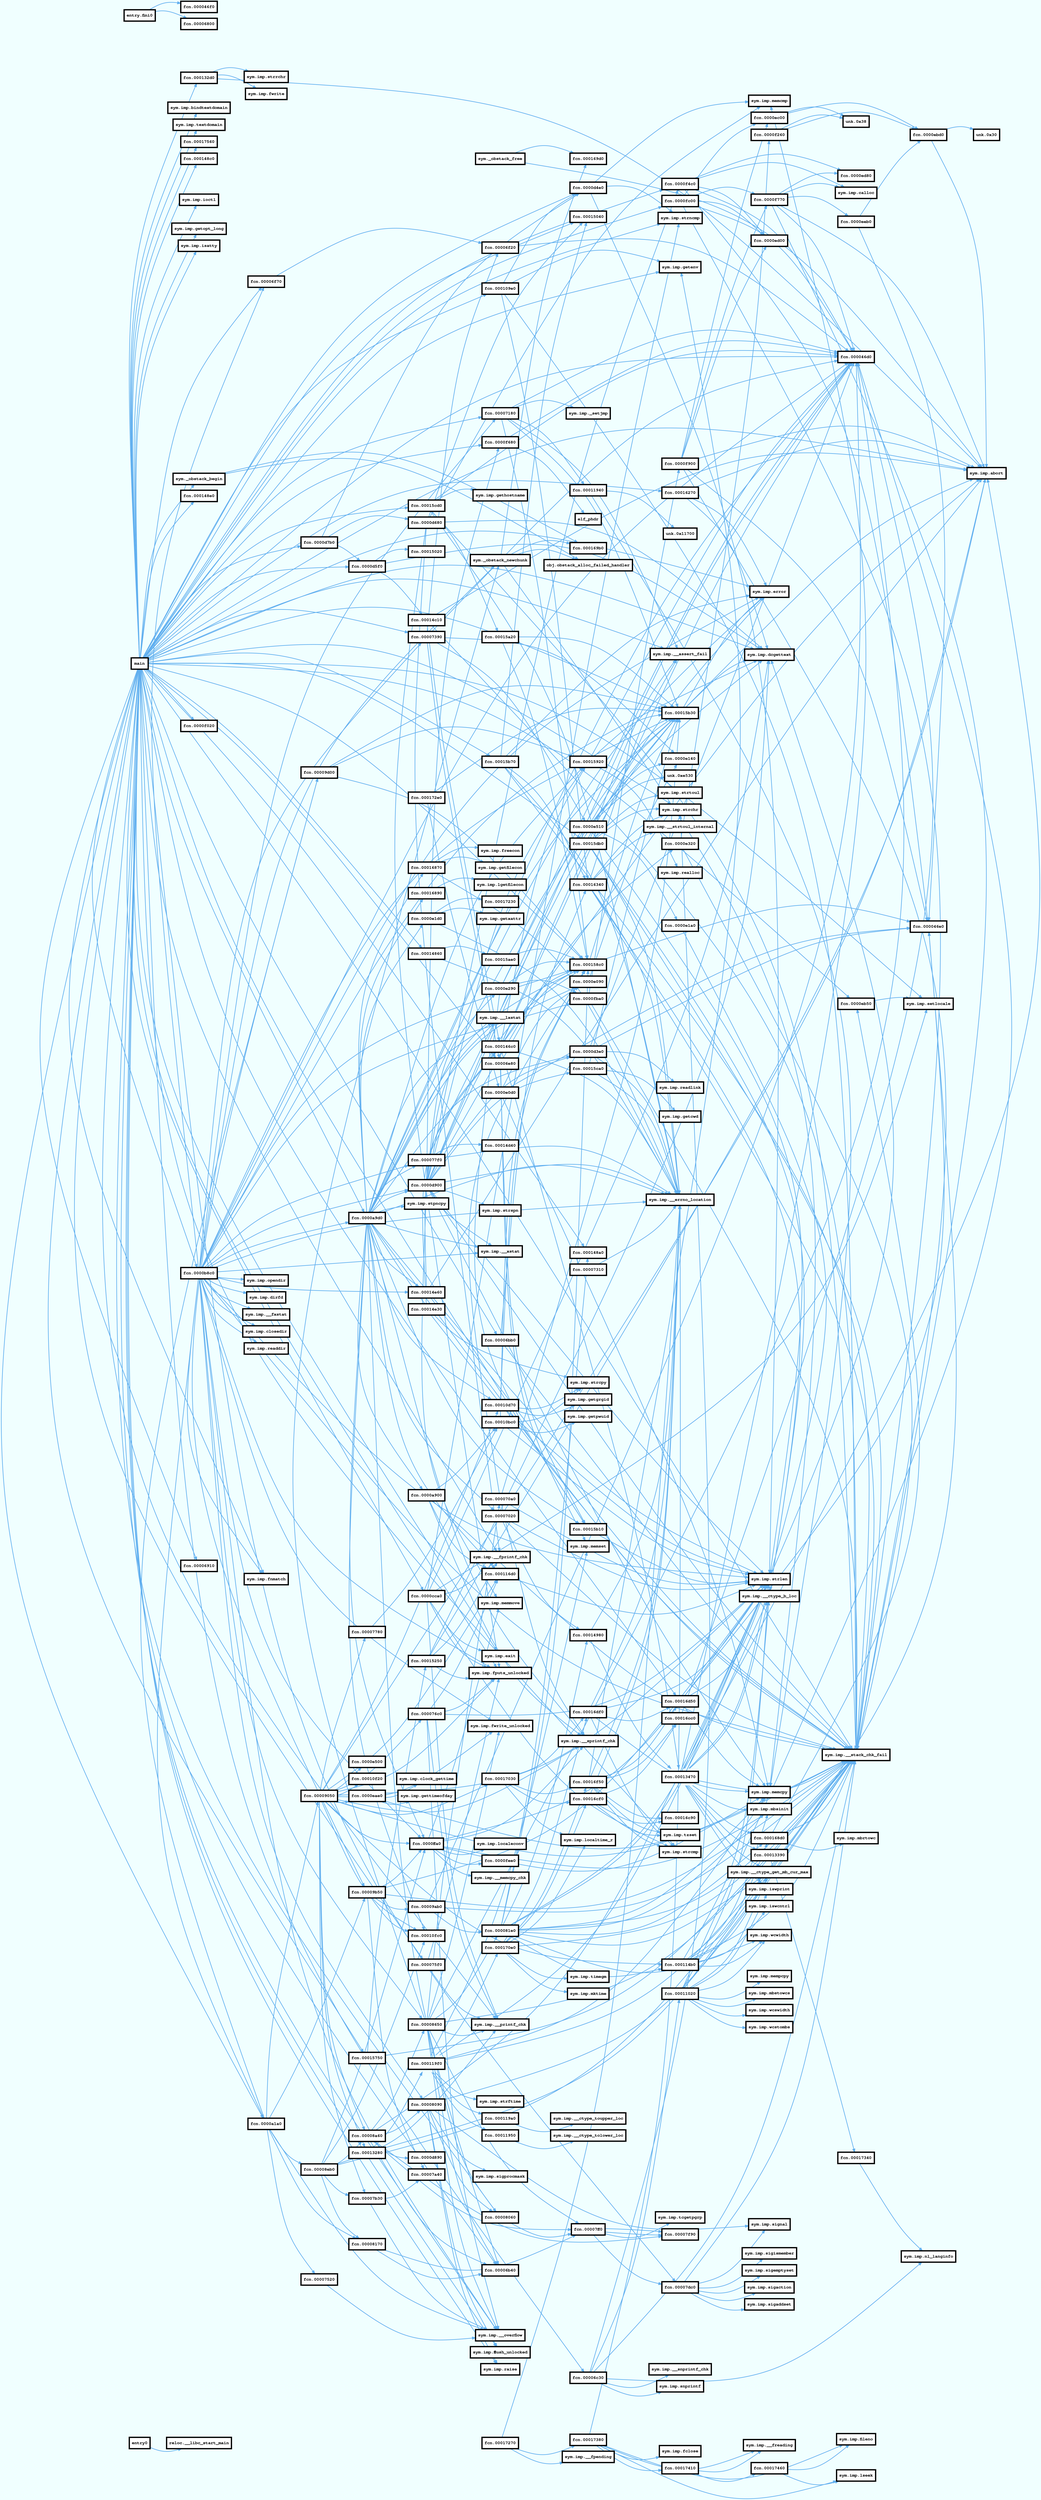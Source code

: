 digraph code {
rankdir=LR;
outputorder=edgesfirst;
graph [bgcolor=azure fontname="Courier" splines="curved"];
node [penwidth=4 fillcolor=white style=filled fontname="Courier Bold" fontsize=14 shape=box];
edge [arrowhead="normal" style=bold weight=2];
  "0x000067d0" [label="entry0" URL="entry0/0x000067d0"];
  "0x000067d0" -> "0x00022fd0" [color="#61afef" URL="reloc.__libc_start_main/0x00022fd0"];
  "0x00022fd0" [label="reloc.__libc_start_main" URL="reloc.__libc_start_main/0x00022fd0"];
  "0x00016a80" [label="sym._obstack_begin" URL="sym._obstack_begin/0x00016a80"];
  "0x00016a80" -> "0x000169b0" [color="#61afef" URL="fcn.000169b0/0x000169b0"];
  "0x000169b0" [label="fcn.000169b0" URL="fcn.000169b0/0x000169b0"];
  "0x00016a80" -> "0x00023260" [color="#61afef" URL="obj.obstack_alloc_failed_handler/0x00023260"];
  "0x00023260" [label="obj.obstack_alloc_failed_handler" URL="obj.obstack_alloc_failed_handler/0x00023260"];
  "0x00016bf0" [label="sym._obstack_free" URL="sym._obstack_free/0x00016bf0"];
  "0x00016bf0" -> "0x00004750" [color="#61afef" URL="sym.imp.abort/0x00004750"];
  "0x00004750" [label="sym.imp.abort" URL="sym.imp.abort/0x00004750"];
  "0x00016bf0" -> "0x000169d0" [color="#61afef" URL="fcn.000169d0/0x000169d0"];
  "0x000169d0" [label="fcn.000169d0" URL="fcn.000169d0/0x000169d0"];
  "0x00016ac0" [label="sym._obstack_newchunk" URL="sym._obstack_newchunk/0x00016ac0"];
  "0x00016ac0" -> "0x000169b0" [color="#61afef" URL="fcn.000169b0/0x000169b0"];
  "0x000169b0" [label="fcn.000169b0" URL="fcn.000169b0/0x000169b0"];
  "0x00016ac0" -> "0x00004ae0" [color="#61afef" URL="sym.imp.memcpy/0x00004ae0"];
  "0x00004ae0" [label="sym.imp.memcpy" URL="sym.imp.memcpy/0x00004ae0"];
  "0x00016ac0" -> "0x000169d0" [color="#61afef" URL="fcn.000169d0/0x000169d0"];
  "0x000169d0" [label="fcn.000169d0" URL="fcn.000169d0/0x000169d0"];
  "0x00016ac0" -> "0x00023260" [color="#61afef" URL="obj.obstack_alloc_failed_handler/0x00023260"];
  "0x00023260" [label="obj.obstack_alloc_failed_handler" URL="obj.obstack_alloc_failed_handler/0x00023260"];
  "0x00004df0" [label="main" URL="main/0x00004df0"];
  "0x00004df0" -> "0x00004750" [color="#61afef" URL="sym.imp.abort/0x00004750"];
  "0x00004750" [label="sym.imp.abort" URL="sym.imp.abort/0x00004750"];
  "0x00004df0" -> "0x000132d0" [color="#61afef" URL="fcn.000132d0/0x000132d0"];
  "0x000132d0" [label="fcn.000132d0" URL="fcn.000132d0/0x000132d0"];
  "0x00004df0" -> "0x00004c00" [color="#61afef" URL="sym.imp.setlocale/0x00004c00"];
  "0x00004c00" [label="sym.imp.setlocale" URL="sym.imp.setlocale/0x00004c00"];
  "0x00004df0" -> "0x00004890" [color="#61afef" URL="sym.imp.bindtextdomain/0x00004890"];
  "0x00004890" [label="sym.imp.bindtextdomain" URL="sym.imp.bindtextdomain/0x00004890"];
  "0x00004df0" -> "0x00004850" [color="#61afef" URL="sym.imp.textdomain/0x00004850"];
  "0x00004850" [label="sym.imp.textdomain" URL="sym.imp.textdomain/0x00004850"];
  "0x00004df0" -> "0x00017560" [color="#61afef" URL="fcn.00017560/0x00017560"];
  "0x00017560" [label="fcn.00017560" URL="fcn.00017560/0x00017560"];
  "0x00004df0" -> "0x000148c0" [color="#61afef" URL="fcn.000148c0/0x000148c0"];
  "0x000148c0" [label="fcn.000148c0" URL="fcn.000148c0/0x000148c0"];
  "0x00004df0" -> "0x00004710" [color="#61afef" URL="sym.imp.getenv/0x00004710"];
  "0x00004710" [label="sym.imp.getenv" URL="sym.imp.getenv/0x00004710"];
  "0x00004df0" -> "0x0000d4e0" [color="#61afef" URL="fcn.0000d4e0/0x0000d4e0"];
  "0x0000d4e0" [label="fcn.0000d4e0" URL="fcn.0000d4e0/0x0000d4e0"];
  "0x00004df0" -> "0x000049f0" [color="#61afef" URL="sym.imp.ioctl/0x000049f0"];
  "0x000049f0" [label="sym.imp.ioctl" URL="sym.imp.ioctl/0x000049f0"];
  "0x00004df0" -> "0x00015db0" [color="#61afef" URL="fcn.00015db0/0x00015db0"];
  "0x00015db0" [label="fcn.00015db0" URL="fcn.00015db0/0x00015db0"];
  "0x00004df0" -> "0x000048f0" [color="#61afef" URL="sym.imp.getopt_long/0x000048f0"];
  "0x000048f0" [label="sym.imp.getopt_long" URL="sym.imp.getopt_long/0x000048f0"];
  "0x00004df0" -> "0x000047c0" [color="#61afef" URL="sym.imp.isatty/0x000047c0"];
  "0x000047c0" [label="sym.imp.isatty" URL="sym.imp.isatty/0x000047c0"];
  "0x00004df0" -> "0x000148a0" [color="#61afef" URL="fcn.000148a0/0x000148a0"];
  "0x000148a0" [label="fcn.000148a0" URL="fcn.000148a0/0x000148a0"];
  "0x00004df0" -> "0x0000d7b0" [color="#61afef" URL="fcn.0000d7b0/0x0000d7b0"];
  "0x0000d7b0" [label="fcn.0000d7b0" URL="fcn.0000d7b0/0x0000d7b0"];
  "0x00004df0" -> "0x000158c0" [color="#61afef" URL="fcn.000158c0/0x000158c0"];
  "0x000158c0" [label="fcn.000158c0" URL="fcn.000158c0/0x000158c0"];
  "0x00004df0" -> "0x000109e0" [color="#61afef" URL="fcn.000109e0/0x000109e0"];
  "0x000109e0" [label="fcn.000109e0" URL="fcn.000109e0/0x000109e0"];
  "0x00004df0" -> "0x00006bb0" [color="#61afef" URL="fcn.00006bb0/0x00006bb0"];
  "0x00006bb0" [label="fcn.00006bb0" URL="fcn.00006bb0/0x00006bb0"];
  "0x00004df0" -> "0x00015040" [color="#61afef" URL="fcn.00015040/0x00015040"];
  "0x00015040" [label="fcn.00015040" URL="fcn.00015040/0x00015040"];
  "0x00004df0" -> "0x000048a0" [color="#61afef" URL="sym.imp.dcgettext/0x000048a0"];
  "0x000048a0" [label="sym.imp.dcgettext" URL="sym.imp.dcgettext/0x000048a0"];
  "0x00004df0" -> "0x00004c60" [color="#61afef" URL="sym.imp.error/0x00004c60"];
  "0x00004c60" [label="sym.imp.error" URL="sym.imp.error/0x00004c60"];
  "0x00004df0" -> "0x00015b70" [color="#61afef" URL="fcn.00015b70/0x00015b70"];
  "0x00015b70" [label="fcn.00015b70" URL="fcn.00015b70/0x00015b70"];
  "0x00004df0" -> "0x00015750" [color="#61afef" URL="fcn.00015750/0x00015750"];
  "0x00015750" [label="fcn.00015750" URL="fcn.00015750/0x00015750"];
  "0x00004df0" -> "0x00004d00" [color="#61afef" URL="sym.imp.exit/0x00004d00"];
  "0x00004d00" [label="sym.imp.exit" URL="sym.imp.exit/0x00004d00"];
  "0x00004df0" -> "0x00014860" [color="#61afef" URL="fcn.00014860/0x00014860"];
  "0x00014860" [label="fcn.00014860" URL="fcn.00014860/0x00014860"];
  "0x00004df0" -> "0x000148e0" [color="#61afef" URL="fcn.000148e0/0x000148e0"];
  "0x000148e0" [label="fcn.000148e0" URL="fcn.000148e0/0x000148e0"];
  "0x00004df0" -> "0x00004770" [color="#61afef" URL="sym.imp.strncmp/0x00004770"];
  "0x00004770" [label="sym.imp.strncmp" URL="sym.imp.strncmp/0x00004770"];
  "0x00004df0" -> "0x0000eb50" [color="#61afef" URL="fcn.0000eb50/0x0000eb50"];
  "0x0000eb50" [label="fcn.0000eb50" URL="fcn.0000eb50/0x0000eb50"];
  "0x00004df0" -> "0x0000f4c0" [color="#61afef" URL="fcn.0000f4c0/0x0000f4c0"];
  "0x0000f4c0" [label="fcn.0000f4c0" URL="fcn.0000f4c0/0x0000f4c0"];
  "0x00004df0" -> "0x00016a80" [color="#61afef" URL="sym._obstack_begin/0x00016a80"];
  "0x00016a80" [label="sym._obstack_begin" URL="sym._obstack_begin/0x00016a80"];
  "0x00004df0" -> "0x00016d50" [color="#61afef" URL="fcn.00016d50/0x00016d50"];
  "0x00016d50" [label="fcn.00016d50" URL="fcn.00016d50/0x00016d50"];
  "0x00004df0" -> "0x00006f70" [color="#61afef" URL="fcn.00006f70/0x00006f70"];
  "0x00006f70" [label="fcn.00006f70" URL="fcn.00006f70/0x00006f70"];
  "0x00004df0" -> "0x0000a9d0" [color="#61afef" URL="fcn.0000a9d0/0x0000a9d0"];
  "0x0000a9d0" [label="fcn.0000a9d0" URL="fcn.0000a9d0/0x0000a9d0"];
  "0x00004df0" -> "0x0000b8c0" [color="#61afef" URL="fcn.0000b8c0/0x0000b8c0"];
  "0x0000b8c0" [label="fcn.0000b8c0" URL="fcn.0000b8c0/0x0000b8c0"];
  "0x00004df0" -> "0x000046d0" [color="#61afef" URL="fcn.000046d0/0x000046d0"];
  "0x000046d0" [label="fcn.000046d0" URL="fcn.000046d0/0x000046d0"];
  "0x00004df0" -> "0x0000fc00" [color="#61afef" URL="fcn.0000fc00/0x0000fc00"];
  "0x0000fc00" [label="fcn.0000fc00" URL="fcn.0000fc00/0x0000fc00"];
  "0x00004df0" -> "0x0000f020" [color="#61afef" URL="fcn.0000f020/0x0000f020"];
  "0x0000f020" [label="fcn.0000f020" URL="fcn.0000f020/0x0000f020"];
  "0x00004df0" -> "0x0000f680" [color="#61afef" URL="fcn.0000f680/0x0000f680"];
  "0x0000f680" [label="fcn.0000f680" URL="fcn.0000f680/0x0000f680"];
  "0x00004df0" -> "0x00006e80" [color="#61afef" URL="fcn.00006e80/0x00006e80"];
  "0x00006e80" [label="fcn.00006e80" URL="fcn.00006e80/0x00006e80"];
  "0x00004df0" -> "0x00008060" [color="#61afef" URL="fcn.00008060/0x00008060"];
  "0x00008060" [label="fcn.00008060" URL="fcn.00008060/0x00008060"];
  "0x00004df0" -> "0x00004d30" [color="#61afef" URL="sym.imp.fflush_unlocked/0x00004d30"];
  "0x00004d30" [label="sym.imp.fflush_unlocked" URL="sym.imp.fflush_unlocked/0x00004d30"];
  "0x00004df0" -> "0x00007dc0" [color="#61afef" URL="fcn.00007dc0/0x00007dc0"];
  "0x00007dc0" [label="fcn.00007dc0" URL="fcn.00007dc0/0x00007dc0"];
  "0x00004df0" -> "0x00004740" [color="#61afef" URL="sym.imp.raise/0x00004740"];
  "0x00004740" [label="sym.imp.raise" URL="sym.imp.raise/0x00004740"];
  "0x00004df0" -> "0x00015b10" [color="#61afef" URL="fcn.00015b10/0x00015b10"];
  "0x00015b10" [label="fcn.00015b10" URL="fcn.00015b10/0x00015b10"];
  "0x00004df0" -> "0x00004a80" [color="#61afef" URL="sym.imp.strcmp/0x00004a80"];
  "0x00004a80" [label="sym.imp.strcmp" URL="sym.imp.strcmp/0x00004a80"];
  "0x00004df0" -> "0x00006910" [color="#61afef" URL="fcn.00006910/0x00006910"];
  "0x00006910" [label="fcn.00006910" URL="fcn.00006910/0x00006910"];
  "0x00004df0" -> "0x00007180" [color="#61afef" URL="fcn.00007180/0x00007180"];
  "0x00007180" [label="fcn.00007180" URL="fcn.00007180/0x00007180"];
  "0x00004df0" -> "0x0000a1a0" [color="#61afef" URL="fcn.0000a1a0/0x0000a1a0"];
  "0x0000a1a0" [label="fcn.0000a1a0" URL="fcn.0000a1a0/0x0000a1a0"];
  "0x00004df0" -> "0x00015cd0" [color="#61afef" URL="fcn.00015cd0/0x00015cd0"];
  "0x00015cd0" [label="fcn.00015cd0" URL="fcn.00015cd0/0x00015cd0"];
  "0x00004df0" -> "0x000075f0" [color="#61afef" URL="fcn.000075f0/0x000075f0"];
  "0x000075f0" [label="fcn.000075f0" URL="fcn.000075f0/0x000075f0"];
  "0x00004df0" -> "0x00004c10" [color="#61afef" URL="sym.imp.__printf_chk/0x00004c10"];
  "0x00004c10" [label="sym.imp.__printf_chk" URL="sym.imp.__printf_chk/0x00004c10"];
  "0x00004df0" -> "0x00006c30" [color="#61afef" URL="fcn.00006c30/0x00006c30"];
  "0x00006c30" [label="fcn.00006c30" URL="fcn.00006c30/0x00006c30"];
  "0x00004df0" -> "0x00006b40" [color="#61afef" URL="fcn.00006b40/0x00006b40"];
  "0x00006b40" [label="fcn.00006b40" URL="fcn.00006b40/0x00006b40"];
  "0x00004df0" -> "0x000049d0" [color="#61afef" URL="sym.imp.fnmatch/0x000049d0"];
  "0x000049d0" [label="sym.imp.fnmatch" URL="sym.imp.fnmatch/0x000049d0"];
  "0x00004df0" -> "0x00007390" [color="#61afef" URL="fcn.00007390/0x00007390"];
  "0x00007390" [label="fcn.00007390" URL="fcn.00007390/0x00007390"];
  "0x00004df0" -> "0x0000cca0" [color="#61afef" URL="fcn.0000cca0/0x0000cca0"];
  "0x0000cca0" [label="fcn.0000cca0" URL="fcn.0000cca0/0x0000cca0"];
  "0x00004df0" -> "0x00004910" [color="#61afef" URL="sym.imp.strchr/0x00004910"];
  "0x00004910" [label="sym.imp.strchr" URL="sym.imp.strchr/0x00004910"];
  "0x00004df0" -> "0x00004950" [color="#61afef" URL="sym.imp.__overflow/0x00004950"];
  "0x00004950" [label="sym.imp.__overflow" URL="sym.imp.__overflow/0x00004950"];
  "0x00004df0" -> "0x000049b0" [color="#61afef" URL="sym.imp.__assert_fail/0x000049b0"];
  "0x000049b0" [label="sym.imp.__assert_fail" URL="sym.imp.__assert_fail/0x000049b0"];
  "0x00004df0" -> "0x000048e0" [color="#61afef" URL="sym.imp.__stack_chk_fail/0x000048e0"];
  "0x000048e0" [label="sym.imp.__stack_chk_fail" URL="sym.imp.__stack_chk_fail/0x000048e0"];
  "0x00004df0" -> "0x0000d5f0" [color="#61afef" URL="fcn.0000d5f0/0x0000d5f0"];
  "0x0000d5f0" [label="fcn.0000d5f0" URL="fcn.0000d5f0/0x0000d5f0"];
  "0x00004df0" -> "0x00004a50" [color="#61afef" URL="sym.imp.fputs_unlocked/0x00004a50"];
  "0x00004a50" [label="sym.imp.fputs_unlocked" URL="sym.imp.fputs_unlocked/0x00004a50"];
  "0x00004df0" -> "0x00004d20" [color="#61afef" URL="sym.imp.__fprintf_chk/0x00004d20"];
  "0x00004d20" [label="sym.imp.__fprintf_chk" URL="sym.imp.__fprintf_chk/0x00004d20"];
  "0x00004df0" -> "0x00015b30" [color="#61afef" URL="fcn.00015b30/0x00015b30"];
  "0x00015b30" [label="fcn.00015b30" URL="fcn.00015b30/0x00015b30"];
  "0x00004df0" -> "0x00016270" [color="#61afef" URL="fcn.00016270/0x00016270"];
  "0x00016270" [label="fcn.00016270" URL="fcn.00016270/0x00016270"];
  "0x00006870" [label="entry.fini0" URL="entry.fini0/0x00006870"];
  "0x00006870" -> "0x000046f0" [color="#61afef" URL="fcn.000046f0/0x000046f0"];
  "0x000046f0" [label="fcn.000046f0" URL="fcn.000046f0/0x000046f0"];
  "0x00006870" -> "0x00006800" [color="#61afef" URL="fcn.00006800/0x00006800"];
  "0x00006800" [label="fcn.00006800" URL="fcn.00006800/0x00006800"];
  "0x000132d0" [label="fcn.000132d0" URL="fcn.000132d0/0x000132d0"];
  "0x000132d0" -> "0x00004960" [color="#61afef" URL="sym.imp.strrchr/0x00004960"];
  "0x00004960" [label="sym.imp.strrchr" URL="sym.imp.strrchr/0x00004960"];
  "0x000132d0" -> "0x00004d10" [color="#61afef" URL="sym.imp.fwrite/0x00004d10"];
  "0x00004d10" [label="sym.imp.fwrite" URL="sym.imp.fwrite/0x00004d10"];
  "0x000132d0" -> "0x00004750" [color="#61afef" URL="sym.imp.abort/0x00004750"];
  "0x00004750" [label="sym.imp.abort" URL="sym.imp.abort/0x00004750"];
  "0x0000d4e0" [label="fcn.0000d4e0" URL="fcn.0000d4e0/0x0000d4e0"];
  "0x0000d4e0" -> "0x000048c0" [color="#61afef" URL="sym.imp.strlen/0x000048c0"];
  "0x000048c0" [label="sym.imp.strlen" URL="sym.imp.strlen/0x000048c0"];
  "0x0000d4e0" -> "0x00004a30" [color="#61afef" URL="sym.imp.memcmp/0x00004a30"];
  "0x00004a30" [label="sym.imp.memcmp" URL="sym.imp.memcmp/0x00004a30"];
  "0x0000d4e0" -> "0x00004770" [color="#61afef" URL="sym.imp.strncmp/0x00004770"];
  "0x00004770" [label="sym.imp.strncmp" URL="sym.imp.strncmp/0x00004770"];
  "0x00015db0" [label="fcn.00015db0" URL="fcn.00015db0/0x00015db0"];
  "0x00015db0" -> "0x00004760" [color="#61afef" URL="sym.imp.__errno_location/0x00004760"];
  "0x00004760" [label="sym.imp.__errno_location" URL="sym.imp.__errno_location/0x00004760"];
  "0x00015db0" -> "0x00004d80" [color="#61afef" URL="sym.imp.__ctype_b_loc/0x00004d80"];
  "0x00004d80" [label="sym.imp.__ctype_b_loc" URL="sym.imp.__ctype_b_loc/0x00004d80"];
  "0x00015db0" -> "0x00004c90" [color="#61afef" URL="sym.imp.strtoul/0x00004c90"];
  "0x00004c90" [label="sym.imp.strtoul" URL="sym.imp.strtoul/0x00004c90"];
  "0x00015db0" -> "0x00004910" [color="#61afef" URL="sym.imp.strchr/0x00004910"];
  "0x00004910" [label="sym.imp.strchr" URL="sym.imp.strchr/0x00004910"];
  "0x00015db0" -> "0x000049b0" [color="#61afef" URL="sym.imp.__assert_fail/0x000049b0"];
  "0x000049b0" [label="sym.imp.__assert_fail" URL="sym.imp.__assert_fail/0x000049b0"];
  "0x00015db0" -> "0x000048e0" [color="#61afef" URL="sym.imp.__stack_chk_fail/0x000048e0"];
  "0x000048e0" [label="sym.imp.__stack_chk_fail" URL="sym.imp.__stack_chk_fail/0x000048e0"];
  "0x0000d7b0" [label="fcn.0000d7b0" URL="fcn.0000d7b0/0x0000d7b0"];
  "0x0000d7b0" -> "0x0000d4e0" [color="#61afef" URL="fcn.0000d4e0/0x0000d4e0"];
  "0x0000d4e0" [label="fcn.0000d4e0" URL="fcn.0000d4e0/0x0000d4e0"];
  "0x0000d7b0" -> "0x0000d5f0" [color="#61afef" URL="fcn.0000d5f0/0x0000d5f0"];
  "0x0000d5f0" [label="fcn.0000d5f0" URL="fcn.0000d5f0/0x0000d5f0"];
  "0x0000d7b0" -> "0x0000d680" [color="#61afef" URL="fcn.0000d680/0x0000d680"];
  "0x0000d680" [label="fcn.0000d680" URL="fcn.0000d680/0x0000d680"];
  "0x000158c0" [label="fcn.000158c0" URL="fcn.000158c0/0x000158c0"];
  "0x000158c0" -> "0x000046e0" [color="#61afef" URL="fcn.000046e0/0x000046e0"];
  "0x000046e0" [label="fcn.000046e0" URL="fcn.000046e0/0x000046e0"];
  "0x000158c0" -> "0x00015b30" [color="#61afef" URL="fcn.00015b30/0x00015b30"];
  "0x00015b30" [label="fcn.00015b30" URL="fcn.00015b30/0x00015b30"];
  "0x000109e0" [label="fcn.000109e0" URL="fcn.000109e0/0x000109e0"];
  "0x000109e0" -> "0x0000d4e0" [color="#61afef" URL="fcn.0000d4e0/0x0000d4e0"];
  "0x0000d4e0" [label="fcn.0000d4e0" URL="fcn.0000d4e0/0x0000d4e0"];
  "0x000109e0" -> "0x00016340" [color="#61afef" URL="fcn.00016340/0x00016340"];
  "0x00016340" [label="fcn.00016340" URL="fcn.00016340/0x00016340"];
  "0x000109e0" -> "0x00004710" [color="#61afef" URL="sym.imp.getenv/0x00004710"];
  "0x00004710" [label="sym.imp.getenv" URL="sym.imp.getenv/0x00004710"];
  "0x000109e0" -> "0x000048e0" [color="#61afef" URL="sym.imp.__stack_chk_fail/0x000048e0"];
  "0x000048e0" [label="sym.imp.__stack_chk_fail" URL="sym.imp.__stack_chk_fail/0x000048e0"];
  "0x00006bb0" [label="fcn.00006bb0" URL="fcn.00006bb0/0x00006bb0"];
  "0x00006bb0" -> "0x00016340" [color="#61afef" URL="fcn.00016340/0x00016340"];
  "0x00016340" [label="fcn.00016340" URL="fcn.00016340/0x00016340"];
  "0x00006bb0" -> "0x000048e0" [color="#61afef" URL="sym.imp.__stack_chk_fail/0x000048e0"];
  "0x000048e0" [label="sym.imp.__stack_chk_fail" URL="sym.imp.__stack_chk_fail/0x000048e0"];
  "0x00015b70" [label="fcn.00015b70" URL="fcn.00015b70/0x00015b70"];
  "0x00015b70" -> "0x00016340" [color="#61afef" URL="fcn.00016340/0x00016340"];
  "0x00016340" [label="fcn.00016340" URL="fcn.00016340/0x00016340"];
  "0x00015b70" -> "0x00004760" [color="#61afef" URL="sym.imp.__errno_location/0x00004760"];
  "0x00004760" [label="sym.imp.__errno_location" URL="sym.imp.__errno_location/0x00004760"];
  "0x00015b70" -> "0x00015040" [color="#61afef" URL="fcn.00015040/0x00015040"];
  "0x00015040" [label="fcn.00015040" URL="fcn.00015040/0x00015040"];
  "0x00015b70" -> "0x00004c60" [color="#61afef" URL="sym.imp.error/0x00004c60"];
  "0x00004c60" [label="sym.imp.error" URL="sym.imp.error/0x00004c60"];
  "0x00015b70" -> "0x000048e0" [color="#61afef" URL="sym.imp.__stack_chk_fail/0x000048e0"];
  "0x000048e0" [label="sym.imp.__stack_chk_fail" URL="sym.imp.__stack_chk_fail/0x000048e0"];
  "0x00015750" [label="fcn.00015750" URL="fcn.00015750/0x00015750"];
  "0x00015750" -> "0x00015250" [color="#61afef" URL="fcn.00015250/0x00015250"];
  "0x00015250" [label="fcn.00015250" URL="fcn.00015250/0x00015250"];
  "0x00015750" -> "0x000048e0" [color="#61afef" URL="sym.imp.__stack_chk_fail/0x000048e0"];
  "0x000048e0" [label="sym.imp.__stack_chk_fail" URL="sym.imp.__stack_chk_fail/0x000048e0"];
  "0x00014860" [label="fcn.00014860" URL="fcn.00014860/0x00014860"];
  "0x00014860" -> "0x00004760" [color="#61afef" URL="sym.imp.__errno_location/0x00004760"];
  "0x00004760" [label="sym.imp.__errno_location" URL="sym.imp.__errno_location/0x00004760"];
  "0x00014860" -> "0x00015ae0" [color="#61afef" URL="fcn.00015ae0/0x00015ae0"];
  "0x00015ae0" [label="fcn.00015ae0" URL="fcn.00015ae0/0x00015ae0"];
  "0x0000eb50" [label="fcn.0000eb50" URL="fcn.0000eb50/0x0000eb50"];
  "0x0000eb50" -> "0x00004c00" [color="#61afef" URL="sym.imp.setlocale/0x00004c00"];
  "0x00004c00" [label="sym.imp.setlocale" URL="sym.imp.setlocale/0x00004c00"];
  "0x0000f4c0" [label="fcn.0000f4c0" URL="fcn.0000f4c0/0x0000f4c0"];
  "0x0000f4c0" -> "0x000046e0" [color="#61afef" URL="fcn.000046e0/0x000046e0"];
  "0x000046e0" [label="fcn.000046e0" URL="fcn.000046e0/0x000046e0"];
  "0x0000f4c0" -> "0x0000ed00" [color="#61afef" URL="fcn.0000ed00/0x0000ed00"];
  "0x0000ed00" [label="fcn.0000ed00" URL="fcn.0000ed00/0x0000ed00"];
  "0x0000f4c0" -> "0x0000ed80" [color="#61afef" URL="fcn.0000ed80/0x0000ed80"];
  "0x0000ed80" [label="fcn.0000ed80" URL="fcn.0000ed80/0x0000ed80"];
  "0x0000f4c0" -> "0x00004a60" [color="#61afef" URL="sym.imp.calloc/0x00004a60"];
  "0x00004a60" [label="sym.imp.calloc" URL="sym.imp.calloc/0x00004a60"];
  "0x0000f4c0" -> "0x000046d0" [color="#61afef" URL="fcn.000046d0/0x000046d0"];
  "0x000046d0" [label="fcn.000046d0" URL="fcn.000046d0/0x000046d0"];
  "0x00016d50" [label="fcn.00016d50" URL="fcn.00016d50/0x00016d50"];
  "0x00016d50" -> "0x000048c0" [color="#61afef" URL="sym.imp.strlen/0x000048c0"];
  "0x000048c0" [label="sym.imp.strlen" URL="sym.imp.strlen/0x000048c0"];
  "0x00016d50" -> "0x000046e0" [color="#61afef" URL="fcn.000046e0/0x000046e0"];
  "0x000046e0" [label="fcn.000046e0" URL="fcn.000046e0/0x000046e0"];
  "0x00016d50" -> "0x00004ae0" [color="#61afef" URL="sym.imp.memcpy/0x00004ae0"];
  "0x00004ae0" [label="sym.imp.memcpy" URL="sym.imp.memcpy/0x00004ae0"];
  "0x00006f70" [label="fcn.00006f70" URL="fcn.00006f70/0x00006f70"];
  "0x00006f70" -> "0x00006f20" [color="#61afef" URL="fcn.00006f20/0x00006f20"];
  "0x00006f20" [label="fcn.00006f20" URL="fcn.00006f20/0x00006f20"];
  "0x0000a9d0" [label="fcn.0000a9d0" URL="fcn.0000a9d0/0x0000a9d0"];
  "0x0000a9d0" -> "0x00015920" [color="#61afef" URL="fcn.00015920/0x00015920"];
  "0x00015920" [label="fcn.00015920" URL="fcn.00015920/0x00015920"];
  "0x0000a9d0" -> "0x000048d0" [color="#61afef" URL="sym.imp.__lxstat/0x000048d0"];
  "0x000048d0" [label="sym.imp.__lxstat" URL="sym.imp.__lxstat/0x000048d0"];
  "0x0000a9d0" -> "0x00015b10" [color="#61afef" URL="fcn.00015b10/0x00015b10"];
  "0x00015b10" [label="fcn.00015b10" URL="fcn.00015b10/0x00015b10"];
  "0x0000a9d0" -> "0x00006b40" [color="#61afef" URL="fcn.00006b40/0x00006b40"];
  "0x00006b40" [label="fcn.00006b40" URL="fcn.00006b40/0x00006b40"];
  "0x0000a9d0" -> "0x000048c0" [color="#61afef" URL="sym.imp.strlen/0x000048c0"];
  "0x000048c0" [label="sym.imp.strlen" URL="sym.imp.strlen/0x000048c0"];
  "0x0000a9d0" -> "0x0000ffa0" [color="#61afef" URL="fcn.0000ffa0/0x0000ffa0"];
  "0x0000ffa0" [label="fcn.0000ffa0" URL="fcn.0000ffa0/0x0000ffa0"];
  "0x0000a9d0" -> "0x000116d0" [color="#61afef" URL="fcn.000116d0/0x000116d0"];
  "0x000116d0" [label="fcn.000116d0" URL="fcn.000116d0/0x000116d0"];
  "0x0000a9d0" -> "0x00010fc0" [color="#61afef" URL="fcn.00010fc0/0x00010fc0"];
  "0x00010fc0" [label="fcn.00010fc0" URL="fcn.00010fc0/0x00010fc0"];
  "0x0000a9d0" -> "0x00004b40" [color="#61afef" URL="sym.imp.__xstat/0x00004b40"];
  "0x00004b40" [label="sym.imp.__xstat" URL="sym.imp.__xstat/0x00004b40"];
  "0x0000a9d0" -> "0x000048a0" [color="#61afef" URL="sym.imp.dcgettext/0x000048a0"];
  "0x000048a0" [label="sym.imp.dcgettext" URL="sym.imp.dcgettext/0x000048a0"];
  "0x0000a9d0" -> "0x000077f0" [color="#61afef" URL="fcn.000077f0/0x000077f0"];
  "0x000077f0" [label="fcn.000077f0" URL="fcn.000077f0/0x000077f0"];
  "0x0000a9d0" -> "0x00016870" [color="#61afef" URL="fcn.00016870/0x00016870"];
  "0x00016870" [label="fcn.00016870" URL="fcn.00016870/0x00016870"];
  "0x0000a9d0" -> "0x0000d3e0" [color="#61afef" URL="fcn.0000d3e0/0x0000d3e0"];
  "0x0000d3e0" [label="fcn.0000d3e0" URL="fcn.0000d3e0/0x0000d3e0"];
  "0x0000a9d0" -> "0x0000e090" [color="#61afef" URL="fcn.0000e090/0x0000e090"];
  "0x0000e090" [label="fcn.0000e090" URL="fcn.0000e090/0x0000e090"];
  "0x0000a9d0" -> "0x000158c0" [color="#61afef" URL="fcn.000158c0/0x000158c0"];
  "0x000158c0" [label="fcn.000158c0" URL="fcn.000158c0/0x000158c0"];
  "0x0000a9d0" -> "0x00004bf0" [color="#61afef" URL="sym.imp.stpncpy/0x00004bf0"];
  "0x00004bf0" [label="sym.imp.stpncpy" URL="sym.imp.stpncpy/0x00004bf0"];
  "0x0000a9d0" -> "0x000047a0" [color="#61afef" URL="sym.imp.strcpy/0x000047a0"];
  "0x000047a0" [label="sym.imp.strcpy" URL="sym.imp.strcpy/0x000047a0"];
  "0x0000a9d0" -> "0x000046d0" [color="#61afef" URL="fcn.000046d0/0x000046d0"];
  "0x000046d0" [label="fcn.000046d0" URL="fcn.000046d0/0x000046d0"];
  "0x0000a9d0" -> "0x00004760" [color="#61afef" URL="sym.imp.__errno_location/0x00004760"];
  "0x00004760" [label="sym.imp.__errno_location" URL="sym.imp.__errno_location/0x00004760"];
  "0x0000a9d0" -> "0x0000d900" [color="#61afef" URL="fcn.0000d900/0x0000d900"];
  "0x0000d900" [label="fcn.0000d900" URL="fcn.0000d900/0x0000d900"];
  "0x0000a9d0" -> "0x00016890" [color="#61afef" URL="fcn.00016890/0x00016890"];
  "0x00016890" [label="fcn.00016890" URL="fcn.00016890/0x00016890"];
  "0x0000a9d0" -> "0x00014e60" [color="#61afef" URL="fcn.00014e60/0x00014e60"];
  "0x00014e60" [label="fcn.00014e60" URL="fcn.00014e60/0x00014e60"];
  "0x0000a9d0" -> "0x00004c60" [color="#61afef" URL="sym.imp.error/0x00004c60"];
  "0x00004c60" [label="sym.imp.error" URL="sym.imp.error/0x00004c60"];
  "0x0000a9d0" -> "0x00007020" [color="#61afef" URL="fcn.00007020/0x00007020"];
  "0x00007020" [label="fcn.00007020" URL="fcn.00007020/0x00007020"];
  "0x0000a9d0" -> "0x0000e1d0" [color="#61afef" URL="fcn.0000e1d0/0x0000e1d0"];
  "0x0000e1d0" [label="fcn.0000e1d0" URL="fcn.0000e1d0/0x0000e1d0"];
  "0x0000a9d0" -> "0x0000a900" [color="#61afef" URL="fcn.0000a900/0x0000a900"];
  "0x0000a900" [label="fcn.0000a900" URL="fcn.0000a900/0x0000a900"];
  "0x0000a9d0" -> "0x00004d90" [color="#61afef" URL="sym.imp.__sprintf_chk/0x00004d90"];
  "0x00004d90" [label="sym.imp.__sprintf_chk" URL="sym.imp.__sprintf_chk/0x00004d90"];
  "0x0000a9d0" -> "0x00010d70" [color="#61afef" URL="fcn.00010d70/0x00010d70"];
  "0x00010d70" [label="fcn.00010d70" URL="fcn.00010d70/0x00010d70"];
  "0x0000a9d0" -> "0x000048e0" [color="#61afef" URL="sym.imp.__stack_chk_fail/0x000048e0"];
  "0x000048e0" [label="sym.imp.__stack_chk_fail" URL="sym.imp.__stack_chk_fail/0x000048e0"];
  "0x0000a9d0" -> "0x00015b30" [color="#61afef" URL="fcn.00015b30/0x00015b30"];
  "0x00015b30" [label="fcn.00015b30" URL="fcn.00015b30/0x00015b30"];
  "0x0000b8c0" [label="fcn.0000b8c0" URL="fcn.0000b8c0/0x0000b8c0"];
  "0x0000b8c0" -> "0x00004760" [color="#61afef" URL="sym.imp.__errno_location/0x00004760"];
  "0x00004760" [label="sym.imp.__errno_location" URL="sym.imp.__errno_location/0x00004760"];
  "0x0000b8c0" -> "0x00004870" [color="#61afef" URL="sym.imp.opendir/0x00004870"];
  "0x00004870" [label="sym.imp.opendir" URL="sym.imp.opendir/0x00004870"];
  "0x0000b8c0" -> "0x00004aa0" [color="#61afef" URL="sym.imp.dirfd/0x00004aa0"];
  "0x00004aa0" [label="sym.imp.dirfd" URL="sym.imp.dirfd/0x00004aa0"];
  "0x0000b8c0" -> "0x00004b90" [color="#61afef" URL="sym.imp.__fxstat/0x00004b90"];
  "0x00004b90" [label="sym.imp.__fxstat" URL="sym.imp.__fxstat/0x00004b90"];
  "0x0000b8c0" -> "0x000158c0" [color="#61afef" URL="fcn.000158c0/0x000158c0"];
  "0x000158c0" [label="fcn.000158c0" URL="fcn.000158c0/0x000158c0"];
  "0x0000b8c0" -> "0x0000fba0" [color="#61afef" URL="fcn.0000fba0/0x0000fba0"];
  "0x0000fba0" [label="fcn.0000fba0" URL="fcn.0000fba0/0x0000fba0"];
  "0x0000b8c0" -> "0x000046d0" [color="#61afef" URL="fcn.000046d0/0x000046d0"];
  "0x000046d0" [label="fcn.000046d0" URL="fcn.000046d0/0x000046d0"];
  "0x0000b8c0" -> "0x00014e60" [color="#61afef" URL="fcn.00014e60/0x00014e60"];
  "0x00014e60" [label="fcn.00014e60" URL="fcn.00014e60/0x00014e60"];
  "0x0000b8c0" -> "0x000048a0" [color="#61afef" URL="sym.imp.dcgettext/0x000048a0"];
  "0x000048a0" [label="sym.imp.dcgettext" URL="sym.imp.dcgettext/0x000048a0"];
  "0x0000b8c0" -> "0x00004c60" [color="#61afef" URL="sym.imp.error/0x00004c60"];
  "0x00004c60" [label="sym.imp.error" URL="sym.imp.error/0x00004c60"];
  "0x0000b8c0" -> "0x00004a20" [color="#61afef" URL="sym.imp.closedir/0x00004a20"];
  "0x00004a20" [label="sym.imp.closedir" URL="sym.imp.closedir/0x00004a20"];
  "0x0000b8c0" -> "0x00016ac0" [color="#61afef" URL="sym._obstack_newchunk/0x00016ac0"];
  "0x00016ac0" [label="sym._obstack_newchunk" URL="sym._obstack_newchunk/0x00016ac0"];
  "0x0000b8c0" -> "0x00006f70" [color="#61afef" URL="fcn.00006f70/0x00006f70"];
  "0x00006f70" [label="fcn.00006f70" URL="fcn.00006f70/0x00006f70"];
  "0x0000b8c0" -> "0x00008650" [color="#61afef" URL="fcn.00008650/0x00008650"];
  "0x00008650" [label="fcn.00008650" URL="fcn.00008650/0x00008650"];
  "0x0000b8c0" -> "0x00004bd0" [color="#61afef" URL="sym.imp.fwrite_unlocked/0x00004bd0"];
  "0x00004bd0" [label="sym.imp.fwrite_unlocked" URL="sym.imp.fwrite_unlocked/0x00004bd0"];
  "0x0000b8c0" -> "0x00004b50" [color="#61afef" URL="sym.imp.readdir/0x00004b50"];
  "0x00004b50" [label="sym.imp.readdir" URL="sym.imp.readdir/0x00004b50"];
  "0x0000b8c0" -> "0x000049d0" [color="#61afef" URL="sym.imp.fnmatch/0x000049d0"];
  "0x000049d0" [label="sym.imp.fnmatch" URL="sym.imp.fnmatch/0x000049d0"];
  "0x0000b8c0" -> "0x00008090" [color="#61afef" URL="fcn.00008090/0x00008090"];
  "0x00008090" [label="fcn.00008090" URL="fcn.00008090/0x00008090"];
  "0x0000b8c0" -> "0x00004b40" [color="#61afef" URL="sym.imp.__xstat/0x00004b40"];
  "0x00004b40" [label="sym.imp.__xstat" URL="sym.imp.__xstat/0x00004b40"];
  "0x0000b8c0" -> "0x000077f0" [color="#61afef" URL="fcn.000077f0/0x000077f0"];
  "0x000077f0" [label="fcn.000077f0" URL="fcn.000077f0/0x000077f0"];
  "0x0000b8c0" -> "0x00007180" [color="#61afef" URL="fcn.00007180/0x00007180"];
  "0x00007180" [label="fcn.00007180" URL="fcn.00007180/0x00007180"];
  "0x0000b8c0" -> "0x00004a50" [color="#61afef" URL="sym.imp.fputs_unlocked/0x00004a50"];
  "0x00004a50" [label="sym.imp.fputs_unlocked" URL="sym.imp.fputs_unlocked/0x00004a50"];
  "0x0000b8c0" -> "0x000048c0" [color="#61afef" URL="sym.imp.strlen/0x000048c0"];
  "0x000048c0" [label="sym.imp.strlen" URL="sym.imp.strlen/0x000048c0"];
  "0x0000b8c0" -> "0x0000ffa0" [color="#61afef" URL="fcn.0000ffa0/0x0000ffa0"];
  "0x0000ffa0" [label="fcn.0000ffa0" URL="fcn.0000ffa0/0x0000ffa0"];
  "0x0000b8c0" -> "0x0000a1a0" [color="#61afef" URL="fcn.0000a1a0/0x0000a1a0"];
  "0x0000a1a0" [label="fcn.0000a1a0" URL="fcn.0000a1a0/0x0000a1a0"];
  "0x0000b8c0" -> "0x0000a9d0" [color="#61afef" URL="fcn.0000a9d0/0x0000a9d0"];
  "0x0000a9d0" [label="fcn.0000a9d0" URL="fcn.0000a9d0/0x0000a9d0"];
  "0x0000b8c0" -> "0x00007390" [color="#61afef" URL="fcn.00007390/0x00007390"];
  "0x00007390" [label="fcn.00007390" URL="fcn.00007390/0x00007390"];
  "0x0000b8c0" -> "0x0000d900" [color="#61afef" URL="fcn.0000d900/0x0000d900"];
  "0x0000d900" [label="fcn.0000d900" URL="fcn.0000d900/0x0000d900"];
  "0x0000b8c0" -> "0x00004950" [color="#61afef" URL="sym.imp.__overflow/0x00004950"];
  "0x00004950" [label="sym.imp.__overflow" URL="sym.imp.__overflow/0x00004950"];
  "0x0000b8c0" -> "0x00015b30" [color="#61afef" URL="fcn.00015b30/0x00015b30"];
  "0x00015b30" [label="fcn.00015b30" URL="fcn.00015b30/0x00015b30"];
  "0x0000b8c0" -> "0x000048e0" [color="#61afef" URL="sym.imp.__stack_chk_fail/0x000048e0"];
  "0x000048e0" [label="sym.imp.__stack_chk_fail" URL="sym.imp.__stack_chk_fail/0x000048e0"];
  "0x0000fc00" [label="fcn.0000fc00" URL="fcn.0000fc00/0x0000fc00"];
  "0x0000fc00" -> "0x0000ec00" [color="#61afef" URL="fcn.0000ec00/0x0000ec00"];
  "0x0000ec00" [label="fcn.0000ec00" URL="fcn.0000ec00/0x0000ec00"];
  "0x0000fc00" -> "0x0000ed00" [color="#61afef" URL="fcn.0000ed00/0x0000ed00"];
  "0x0000ed00" [label="fcn.0000ed00" URL="fcn.0000ed00/0x0000ed00"];
  "0x0000fc00" -> "0x0000f770" [color="#61afef" URL="fcn.0000f770/0x0000f770"];
  "0x0000f770" [label="fcn.0000f770" URL="fcn.0000f770/0x0000f770"];
  "0x0000fc00" -> "0x000046d0" [color="#61afef" URL="fcn.000046d0/0x000046d0"];
  "0x000046d0" [label="fcn.000046d0" URL="fcn.000046d0/0x000046d0"];
  "0x0000fc00" -> "0x000048e0" [color="#61afef" URL="sym.imp.__stack_chk_fail/0x000048e0"];
  "0x000048e0" [label="sym.imp.__stack_chk_fail" URL="sym.imp.__stack_chk_fail/0x000048e0"];
  "0x0000f680" [label="fcn.0000f680" URL="fcn.0000f680/0x0000f680"];
  "0x0000f680" -> "0x00000040" [color="#61afef" URL="elf_phdr/0x00000040"];
  "0x00000040" [label="elf_phdr" URL="elf_phdr/0x00000040"];
  "0x0000f680" -> "0x000046d0" [color="#61afef" URL="fcn.000046d0/0x000046d0"];
  "0x000046d0" [label="fcn.000046d0" URL="fcn.000046d0/0x000046d0"];
  "0x00006e80" [label="fcn.00006e80" URL="fcn.00006e80/0x00006e80"];
  "0x00006e80" -> "0x000158c0" [color="#61afef" URL="fcn.000158c0/0x000158c0"];
  "0x000158c0" [label="fcn.000158c0" URL="fcn.000158c0/0x000158c0"];
  "0x00006e80" -> "0x00015b10" [color="#61afef" URL="fcn.00015b10/0x00015b10"];
  "0x00015b10" [label="fcn.00015b10" URL="fcn.00015b10/0x00015b10"];
  "0x00008060" [label="fcn.00008060" URL="fcn.00008060/0x00008060"];
  "0x00008060" -> "0x00007ff0" [color="#61afef" URL="fcn.00007ff0/0x00007ff0"];
  "0x00007ff0" [label="fcn.00007ff0" URL="fcn.00007ff0/0x00007ff0"];
  "0x00007dc0" [label="fcn.00007dc0" URL="fcn.00007dc0/0x00007dc0"];
  "0x00007dc0" -> "0x00004cf0" [color="#61afef" URL="sym.imp.sigismember/0x00004cf0"];
  "0x00004cf0" [label="sym.imp.sigismember" URL="sym.imp.sigismember/0x00004cf0"];
  "0x00007dc0" -> "0x00004a90" [color="#61afef" URL="sym.imp.signal/0x00004a90"];
  "0x00004a90" [label="sym.imp.signal" URL="sym.imp.signal/0x00004a90"];
  "0x00007dc0" -> "0x00004ad0" [color="#61afef" URL="sym.imp.sigemptyset/0x00004ad0"];
  "0x00004ad0" [label="sym.imp.sigemptyset" URL="sym.imp.sigemptyset/0x00004ad0"];
  "0x00007dc0" -> "0x000047d0" [color="#61afef" URL="sym.imp.sigaction/0x000047d0"];
  "0x000047d0" [label="sym.imp.sigaction" URL="sym.imp.sigaction/0x000047d0"];
  "0x00007dc0" -> "0x00004d60" [color="#61afef" URL="sym.imp.sigaddset/0x00004d60"];
  "0x00004d60" [label="sym.imp.sigaddset" URL="sym.imp.sigaddset/0x00004d60"];
  "0x00007dc0" -> "0x000048e0" [color="#61afef" URL="sym.imp.__stack_chk_fail/0x000048e0"];
  "0x000048e0" [label="sym.imp.__stack_chk_fail" URL="sym.imp.__stack_chk_fail/0x000048e0"];
  "0x00015b10" [label="fcn.00015b10" URL="fcn.00015b10/0x00015b10"];
  "0x00015b10" -> "0x000048c0" [color="#61afef" URL="sym.imp.strlen/0x000048c0"];
  "0x000048c0" [label="sym.imp.strlen" URL="sym.imp.strlen/0x000048c0"];
  "0x00007180" [label="fcn.00007180" URL="fcn.00007180/0x00007180"];
  "0x00007180" -> "0x00004a40" [color="#61afef" URL="sym.imp._setjmp/0x00004a40"];
  "0x00004a40" [label="sym.imp._setjmp" URL="sym.imp._setjmp/0x00004a40"];
  "0x00007180" -> "0x00011940" [color="#61afef" URL="fcn.00011940/0x00011940"];
  "0x00011940" [label="fcn.00011940" URL="fcn.00011940/0x00011940"];
  "0x00007180" -> "0x000046d0" [color="#61afef" URL="fcn.000046d0/0x000046d0"];
  "0x000046d0" [label="fcn.000046d0" URL="fcn.000046d0/0x000046d0"];
  "0x00007180" -> "0x000158c0" [color="#61afef" URL="fcn.000158c0/0x000158c0"];
  "0x000158c0" [label="fcn.000158c0" URL="fcn.000158c0/0x000158c0"];
  "0x00007180" -> "0x00015b30" [color="#61afef" URL="fcn.00015b30/0x00015b30"];
  "0x00015b30" [label="fcn.00015b30" URL="fcn.00015b30/0x00015b30"];
  "0x00007180" -> "0x000049b0" [color="#61afef" URL="sym.imp.__assert_fail/0x000049b0"];
  "0x000049b0" [label="sym.imp.__assert_fail" URL="sym.imp.__assert_fail/0x000049b0"];
  "0x0000a1a0" [label="fcn.0000a1a0" URL="fcn.0000a1a0/0x0000a1a0"];
  "0x0000a1a0" -> "0x00008eb0" [color="#61afef" URL="fcn.00008eb0/0x00008eb0"];
  "0x00008eb0" [label="fcn.00008eb0" URL="fcn.00008eb0/0x00008eb0"];
  "0x0000a1a0" -> "0x00009b50" [color="#61afef" URL="fcn.00009b50/0x00009b50"];
  "0x00009b50" [label="fcn.00009b50" URL="fcn.00009b50/0x00009b50"];
  "0x0000a1a0" -> "0x00004950" [color="#61afef" URL="sym.imp.__overflow/0x00004950"];
  "0x00004950" [label="sym.imp.__overflow" URL="sym.imp.__overflow/0x00004950"];
  "0x0000a1a0" -> "0x00009d00" [color="#61afef" URL="fcn.00009d00/0x00009d00"];
  "0x00009d00" [label="fcn.00009d00" URL="fcn.00009d00/0x00009d00"];
  "0x0000a1a0" -> "0x00007520" [color="#61afef" URL="fcn.00007520/0x00007520"];
  "0x00007520" [label="fcn.00007520" URL="fcn.00007520/0x00007520"];
  "0x0000a1a0" -> "0x00008170" [color="#61afef" URL="fcn.00008170/0x00008170"];
  "0x00008170" [label="fcn.00008170" URL="fcn.00008170/0x00008170"];
  "0x0000a1a0" -> "0x00009050" [color="#61afef" URL="fcn.00009050/0x00009050"];
  "0x00009050" [label="fcn.00009050" URL="fcn.00009050/0x00009050"];
  "0x00015cd0" [label="fcn.00015cd0" URL="fcn.00015cd0/0x00015cd0"];
  "0x00015cd0" -> "0x00004760" [color="#61afef" URL="sym.imp.__errno_location/0x00004760"];
  "0x00004760" [label="sym.imp.__errno_location" URL="sym.imp.__errno_location/0x00004760"];
  "0x00015cd0" -> "0x00015a20" [color="#61afef" URL="fcn.00015a20/0x00015a20"];
  "0x00015a20" [label="fcn.00015a20" URL="fcn.00015a20/0x00015a20"];
  "0x00015cd0" -> "0x00004ce0" [color="#61afef" URL="sym.imp.gethostname/0x00004ce0"];
  "0x00004ce0" [label="sym.imp.gethostname" URL="sym.imp.gethostname/0x00004ce0"];
  "0x00015cd0" -> "0x000046d0" [color="#61afef" URL="fcn.000046d0/0x000046d0"];
  "0x000046d0" [label="fcn.000046d0" URL="fcn.000046d0/0x000046d0"];
  "0x00015cd0" -> "0x000048e0" [color="#61afef" URL="sym.imp.__stack_chk_fail/0x000048e0"];
  "0x000048e0" [label="sym.imp.__stack_chk_fail" URL="sym.imp.__stack_chk_fail/0x000048e0"];
  "0x000075f0" [label="fcn.000075f0" URL="fcn.000075f0/0x000075f0"];
  "0x000075f0" -> "0x00004a50" [color="#61afef" URL="sym.imp.fputs_unlocked/0x00004a50"];
  "0x00004a50" [label="sym.imp.fputs_unlocked" URL="sym.imp.fputs_unlocked/0x00004a50"];
  "0x000075f0" -> "0x00004c10" [color="#61afef" URL="sym.imp.__printf_chk/0x00004c10"];
  "0x00004c10" [label="sym.imp.__printf_chk" URL="sym.imp.__printf_chk/0x00004c10"];
  "0x00006c30" [label="fcn.00006c30" URL="fcn.00006c30/0x00006c30"];
  "0x00006c30" -> "0x00004b80" [color="#61afef" URL="sym.imp.nl_langinfo/0x00004b80"];
  "0x00004b80" [label="sym.imp.nl_langinfo" URL="sym.imp.nl_langinfo/0x00004b80"];
  "0x00006c30" -> "0x00004910" [color="#61afef" URL="sym.imp.strchr/0x00004910"];
  "0x00004910" [label="sym.imp.strchr" URL="sym.imp.strchr/0x00004910"];
  "0x00006c30" -> "0x00011020" [color="#61afef" URL="fcn.00011020/0x00011020"];
  "0x00011020" [label="fcn.00011020" URL="fcn.00011020/0x00011020"];
  "0x00006c30" -> "0x00004730" [color="#61afef" URL="sym.imp.__snprintf_chk/0x00004730"];
  "0x00004730" [label="sym.imp.__snprintf_chk" URL="sym.imp.__snprintf_chk/0x00004730"];
  "0x00006c30" -> "0x00004940" [color="#61afef" URL="sym.imp.snprintf/0x00004940"];
  "0x00004940" [label="sym.imp.snprintf" URL="sym.imp.snprintf/0x00004940"];
  "0x00006c30" -> "0x000048e0" [color="#61afef" URL="sym.imp.__stack_chk_fail/0x000048e0"];
  "0x000048e0" [label="sym.imp.__stack_chk_fail" URL="sym.imp.__stack_chk_fail/0x000048e0"];
  "0x00007390" [label="fcn.00007390" URL="fcn.00007390/0x00007390"];
  "0x00007390" -> "0x00006e80" [color="#61afef" URL="fcn.00006e80/0x00006e80"];
  "0x00006e80" [label="fcn.00006e80" URL="fcn.00006e80/0x00006e80"];
  "0x00007390" -> "0x0000e140" [color="#61afef" URL="fcn.0000e140/0x0000e140"];
  "0x0000e140" [label="fcn.0000e140" URL="fcn.0000e140/0x0000e140"];
  "0x00007390" -> "0x0000e510" [color="#61afef" URL="fcn.0000e510/0x0000e510"];
  "0x0000e510" [label="fcn.0000e510" URL="fcn.0000e510/0x0000e510"];
  "0x00007390" -> "0x000046d0" [color="#61afef" URL="fcn.000046d0/0x000046d0"];
  "0x000046d0" [label="fcn.000046d0" URL="fcn.000046d0/0x000046d0"];
  "0x00007390" -> "0x00006f20" [color="#61afef" URL="fcn.00006f20/0x00006f20"];
  "0x00006f20" [label="fcn.00006f20" URL="fcn.00006f20/0x00006f20"];
  "0x0000cca0" [label="fcn.0000cca0" URL="fcn.0000cca0/0x0000cca0"];
  "0x0000cca0" -> "0x000048a0" [color="#61afef" URL="sym.imp.dcgettext/0x000048a0"];
  "0x000048a0" [label="sym.imp.dcgettext" URL="sym.imp.dcgettext/0x000048a0"];
  "0x0000cca0" -> "0x00004d20" [color="#61afef" URL="sym.imp.__fprintf_chk/0x00004d20"];
  "0x00004d20" [label="sym.imp.__fprintf_chk" URL="sym.imp.__fprintf_chk/0x00004d20"];
  "0x0000cca0" -> "0x00004d00" [color="#61afef" URL="sym.imp.exit/0x00004d00"];
  "0x00004d00" [label="sym.imp.exit" URL="sym.imp.exit/0x00004d00"];
  "0x0000cca0" -> "0x00004c10" [color="#61afef" URL="sym.imp.__printf_chk/0x00004c10"];
  "0x00004c10" [label="sym.imp.__printf_chk" URL="sym.imp.__printf_chk/0x00004c10"];
  "0x0000cca0" -> "0x00004a50" [color="#61afef" URL="sym.imp.fputs_unlocked/0x00004a50"];
  "0x00004a50" [label="sym.imp.fputs_unlocked" URL="sym.imp.fputs_unlocked/0x00004a50"];
  "0x0000cca0" -> "0x00004a80" [color="#61afef" URL="sym.imp.strcmp/0x00004a80"];
  "0x00004a80" [label="sym.imp.strcmp" URL="sym.imp.strcmp/0x00004a80"];
  "0x0000cca0" -> "0x00004c00" [color="#61afef" URL="sym.imp.setlocale/0x00004c00"];
  "0x00004c00" [label="sym.imp.setlocale" URL="sym.imp.setlocale/0x00004c00"];
  "0x0000cca0" -> "0x00004770" [color="#61afef" URL="sym.imp.strncmp/0x00004770"];
  "0x00004770" [label="sym.imp.strncmp" URL="sym.imp.strncmp/0x00004770"];
  "0x0000d5f0" [label="fcn.0000d5f0" URL="fcn.0000d5f0/0x0000d5f0"];
  "0x0000d5f0" -> "0x000048a0" [color="#61afef" URL="sym.imp.dcgettext/0x000048a0"];
  "0x000048a0" [label="sym.imp.dcgettext" URL="sym.imp.dcgettext/0x000048a0"];
  "0x0000d5f0" -> "0x00015020" [color="#61afef" URL="fcn.00015020/0x00015020"];
  "0x00015020" [label="fcn.00015020" URL="fcn.00015020/0x00015020"];
  "0x0000d5f0" -> "0x00014c10" [color="#61afef" URL="fcn.00014c10/0x00014c10"];
  "0x00014c10" [label="fcn.00014c10" URL="fcn.00014c10/0x00014c10"];
  "0x00014c10" [label="fcn.00014c10" URL="fcn.00014c10/0x00014c10"];
  "0x00014c10" -> "0x00004750" [color="#61afef" URL="sym.imp.abort/0x00004750"];
  "0x00004750" [label="sym.imp.abort" URL="sym.imp.abort/0x00004750"];
  "0x00014c10" -> "0x000146c0" [color="#61afef" URL="fcn.000146c0/0x000146c0"];
  "0x000146c0" [label="fcn.000146c0" URL="fcn.000146c0/0x000146c0"];
  "0x00014c10" -> "0x000048e0" [color="#61afef" URL="sym.imp.__stack_chk_fail/0x000048e0"];
  "0x000048e0" [label="sym.imp.__stack_chk_fail" URL="sym.imp.__stack_chk_fail/0x000048e0"];
  "0x000146c0" [label="fcn.000146c0" URL="fcn.000146c0/0x000146c0"];
  "0x000146c0" -> "0x00004750" [color="#61afef" URL="sym.imp.abort/0x00004750"];
  "0x00004750" [label="sym.imp.abort" URL="sym.imp.abort/0x00004750"];
  "0x000146c0" -> "0x00004760" [color="#61afef" URL="sym.imp.__errno_location/0x00004760"];
  "0x00004760" [label="sym.imp.__errno_location" URL="sym.imp.__errno_location/0x00004760"];
  "0x000146c0" -> "0x00015920" [color="#61afef" URL="fcn.00015920/0x00015920"];
  "0x00015920" [label="fcn.00015920" URL="fcn.00015920/0x00015920"];
  "0x000146c0" -> "0x000049e0" [color="#61afef" URL="sym.imp.memset/0x000049e0"];
  "0x000049e0" [label="sym.imp.memset" URL="sym.imp.memset/0x000049e0"];
  "0x000146c0" -> "0x00013470" [color="#61afef" URL="fcn.00013470/0x00013470"];
  "0x00013470" [label="fcn.00013470" URL="fcn.00013470/0x00013470"];
  "0x000146c0" -> "0x000046d0" [color="#61afef" URL="fcn.000046d0/0x000046d0"];
  "0x000046d0" [label="fcn.000046d0" URL="fcn.000046d0/0x000046d0"];
  "0x000146c0" -> "0x000158c0" [color="#61afef" URL="fcn.000158c0/0x000158c0"];
  "0x000158c0" [label="fcn.000158c0" URL="fcn.000158c0/0x000158c0"];
  "0x000146c0" -> "0x00015b30" [color="#61afef" URL="fcn.00015b30/0x00015b30"];
  "0x00015b30" [label="fcn.00015b30" URL="fcn.00015b30/0x00015b30"];
  "0x00015b30" [label="fcn.00015b30" URL="fcn.00015b30/0x00015b30"];
  "0x00015b30" -> "0x000048a0" [color="#61afef" URL="sym.imp.dcgettext/0x000048a0"];
  "0x000048a0" [label="sym.imp.dcgettext" URL="sym.imp.dcgettext/0x000048a0"];
  "0x00015b30" -> "0x00004c60" [color="#61afef" URL="sym.imp.error/0x00004c60"];
  "0x00004c60" [label="sym.imp.error" URL="sym.imp.error/0x00004c60"];
  "0x00015b30" -> "0x00004750" [color="#61afef" URL="sym.imp.abort/0x00004750"];
  "0x00004750" [label="sym.imp.abort" URL="sym.imp.abort/0x00004750"];
  "0x00016270" [label="fcn.00016270" URL="fcn.00016270/0x00016270"];
  "0x00016270" -> "0x00004750" [color="#61afef" URL="sym.imp.abort/0x00004750"];
  "0x00004750" [label="sym.imp.abort" URL="sym.imp.abort/0x00004750"];
  "0x00016270" -> "0x000048a0" [color="#61afef" URL="sym.imp.dcgettext/0x000048a0"];
  "0x000048a0" [label="sym.imp.dcgettext" URL="sym.imp.dcgettext/0x000048a0"];
  "0x00016270" -> "0x00004c60" [color="#61afef" URL="sym.imp.error/0x00004c60"];
  "0x00004c60" [label="sym.imp.error" URL="sym.imp.error/0x00004c60"];
  "0x00016340" [label="fcn.00016340" URL="fcn.00016340/0x00016340"];
  "0x00016340" -> "0x00004760" [color="#61afef" URL="sym.imp.__errno_location/0x00004760"];
  "0x00004760" [label="sym.imp.__errno_location" URL="sym.imp.__errno_location/0x00004760"];
  "0x00016340" -> "0x00004d80" [color="#61afef" URL="sym.imp.__ctype_b_loc/0x00004d80"];
  "0x00004d80" [label="sym.imp.__ctype_b_loc" URL="sym.imp.__ctype_b_loc/0x00004d80"];
  "0x00016340" -> "0x000049c0" [color="#61afef" URL="sym.imp.__strtoul_internal/0x000049c0"];
  "0x000049c0" [label="sym.imp.__strtoul_internal" URL="sym.imp.__strtoul_internal/0x000049c0"];
  "0x00016340" -> "0x00004910" [color="#61afef" URL="sym.imp.strchr/0x00004910"];
  "0x00004910" [label="sym.imp.strchr" URL="sym.imp.strchr/0x00004910"];
  "0x00016340" -> "0x000049b0" [color="#61afef" URL="sym.imp.__assert_fail/0x000049b0"];
  "0x000049b0" [label="sym.imp.__assert_fail" URL="sym.imp.__assert_fail/0x000049b0"];
  "0x00016340" -> "0x000048e0" [color="#61afef" URL="sym.imp.__stack_chk_fail/0x000048e0"];
  "0x000048e0" [label="sym.imp.__stack_chk_fail" URL="sym.imp.__stack_chk_fail/0x000048e0"];
  "0x00011020" [label="fcn.00011020" URL="fcn.00011020/0x00011020"];
  "0x00011020" -> "0x000048c0" [color="#61afef" URL="sym.imp.strlen/0x000048c0"];
  "0x000048c0" [label="sym.imp.strlen" URL="sym.imp.strlen/0x000048c0"];
  "0x00011020" -> "0x00004c40" [color="#61afef" URL="sym.imp.mempcpy/0x00004c40"];
  "0x00004c40" [label="sym.imp.mempcpy" URL="sym.imp.mempcpy/0x00004c40"];
  "0x00011020" -> "0x000046d0" [color="#61afef" URL="fcn.000046d0/0x000046d0"];
  "0x000046d0" [label="fcn.000046d0" URL="fcn.000046d0/0x000046d0"];
  "0x00011020" -> "0x000048b0" [color="#61afef" URL="sym.imp.__ctype_get_mb_cur_max/0x000048b0"];
  "0x000048b0" [label="sym.imp.__ctype_get_mb_cur_max" URL="sym.imp.__ctype_get_mb_cur_max/0x000048b0"];
  "0x00011020" -> "0x00004810" [color="#61afef" URL="sym.imp.mbstowcs/0x00004810"];
  "0x00004810" [label="sym.imp.mbstowcs" URL="sym.imp.mbstowcs/0x00004810"];
  "0x00011020" -> "0x000046e0" [color="#61afef" URL="fcn.000046e0/0x000046e0"];
  "0x000046e0" [label="fcn.000046e0" URL="fcn.000046e0/0x000046e0"];
  "0x00011020" -> "0x00004d50" [color="#61afef" URL="sym.imp.iswprint/0x00004d50"];
  "0x00004d50" [label="sym.imp.iswprint" URL="sym.imp.iswprint/0x00004d50"];
  "0x00011020" -> "0x000047f0" [color="#61afef" URL="sym.imp.wcswidth/0x000047f0"];
  "0x000047f0" [label="sym.imp.wcswidth" URL="sym.imp.wcswidth/0x000047f0"];
  "0x00011020" -> "0x00004cb0" [color="#61afef" URL="sym.imp.wcstombs/0x00004cb0"];
  "0x00004cb0" [label="sym.imp.wcstombs" URL="sym.imp.wcstombs/0x00004cb0"];
  "0x00011020" -> "0x00004b60" [color="#61afef" URL="sym.imp.wcwidth/0x00004b60"];
  "0x00004b60" [label="sym.imp.wcwidth" URL="sym.imp.wcwidth/0x00004b60"];
  "0x00006f20" [label="fcn.00006f20" URL="fcn.00006f20/0x00006f20"];
  "0x00006f20" -> "0x000046d0" [color="#61afef" URL="fcn.000046d0/0x000046d0"];
  "0x000046d0" [label="fcn.000046d0" URL="fcn.000046d0/0x000046d0"];
  "0x00014980" [label="fcn.00014980" URL="fcn.00014980/0x00014980"];
  "0x00014980" -> "0x00004760" [color="#61afef" URL="sym.imp.__errno_location/0x00004760"];
  "0x00004760" [label="sym.imp.__errno_location" URL="sym.imp.__errno_location/0x00004760"];
  "0x00014980" -> "0x00013470" [color="#61afef" URL="fcn.00013470/0x00013470"];
  "0x00013470" [label="fcn.00013470" URL="fcn.00013470/0x00013470"];
  "0x00013470" [label="fcn.00013470" URL="fcn.00013470/0x00013470"];
  "0x00013470" -> "0x00004750" [color="#61afef" URL="sym.imp.abort/0x00004750"];
  "0x00004750" [label="sym.imp.abort" URL="sym.imp.abort/0x00004750"];
  "0x00013470" -> "0x000048b0" [color="#61afef" URL="sym.imp.__ctype_get_mb_cur_max/0x000048b0"];
  "0x000048b0" [label="sym.imp.__ctype_get_mb_cur_max" URL="sym.imp.__ctype_get_mb_cur_max/0x000048b0"];
  "0x00013470" -> "0x000048a0" [color="#61afef" URL="sym.imp.dcgettext/0x000048a0"];
  "0x000048a0" [label="sym.imp.dcgettext" URL="sym.imp.dcgettext/0x000048a0"];
  "0x00013470" -> "0x000048c0" [color="#61afef" URL="sym.imp.strlen/0x000048c0"];
  "0x000048c0" [label="sym.imp.strlen" URL="sym.imp.strlen/0x000048c0"];
  "0x00013470" -> "0x00004a30" [color="#61afef" URL="sym.imp.memcmp/0x00004a30"];
  "0x00004a30" [label="sym.imp.memcmp" URL="sym.imp.memcmp/0x00004a30"];
  "0x00013470" -> "0x00004d80" [color="#61afef" URL="sym.imp.__ctype_b_loc/0x00004d80"];
  "0x00004d80" [label="sym.imp.__ctype_b_loc" URL="sym.imp.__ctype_b_loc/0x00004d80"];
  "0x00013470" -> "0x00013470" [color="#61afef" URL="fcn.00013470/0x00013470"];
  "0x00013470" [label="fcn.00013470" URL="fcn.00013470/0x00013470"];
  "0x00013470" -> "0x000168d0" [color="#61afef" URL="fcn.000168d0/0x000168d0"];
  "0x000168d0" [label="fcn.000168d0" URL="fcn.000168d0/0x000168d0"];
  "0x00013470" -> "0x00004d50" [color="#61afef" URL="sym.imp.iswprint/0x00004d50"];
  "0x00004d50" [label="sym.imp.iswprint" URL="sym.imp.iswprint/0x00004d50"];
  "0x00013470" -> "0x00004d40" [color="#61afef" URL="sym.imp.mbsinit/0x00004d40"];
  "0x00004d40" [label="sym.imp.mbsinit" URL="sym.imp.mbsinit/0x00004d40"];
  "0x00013470" -> "0x00013390" [color="#61afef" URL="fcn.00013390/0x00013390"];
  "0x00013390" [label="fcn.00013390" URL="fcn.00013390/0x00013390"];
  "0x00013470" -> "0x000048e0" [color="#61afef" URL="sym.imp.__stack_chk_fail/0x000048e0"];
  "0x000048e0" [label="sym.imp.__stack_chk_fail" URL="sym.imp.__stack_chk_fail/0x000048e0"];
  "0x00011940" [label="fcn.00011940" URL="fcn.00011940/0x00011940"];
  "0x00011940" -> "0x00011700" [color="#61afef" URL="unk.0x11700/0x00011700"];
  "0x00011700" [label="unk.0x11700" URL="unk.0x11700/0x00011700"];
  "0x00011940" -> "0x00004ae0" [color="#61afef" URL="sym.imp.memcpy/0x00004ae0"];
  "0x00004ae0" [label="sym.imp.memcpy" URL="sym.imp.memcpy/0x00004ae0"];
  "0x0000e510" [label="fcn.0000e510" URL="fcn.0000e510/0x0000e510"];
  "0x0000e510" -> "0x0000e530" [color="#61afef" URL="unk.0xe530/0x0000e530"];
  "0x0000e530" [label="unk.0xe530" URL="unk.0xe530/0x0000e530"];
  "0x0000e510" -> "0x00015b30" [color="#61afef" URL="fcn.00015b30/0x00015b30"];
  "0x00015b30" [label="fcn.00015b30" URL="fcn.00015b30/0x00015b30"];
  "0x0000e510" -> "0x0000e140" [color="#61afef" URL="fcn.0000e140/0x0000e140"];
  "0x0000e140" [label="fcn.0000e140" URL="fcn.0000e140/0x0000e140"];
  "0x0000e510" -> "0x0000e1a0" [color="#61afef" URL="fcn.0000e1a0/0x0000e1a0"];
  "0x0000e1a0" [label="fcn.0000e1a0" URL="fcn.0000e1a0/0x0000e1a0"];
  "0x0000e510" -> "0x000048c0" [color="#61afef" URL="sym.imp.strlen/0x000048c0"];
  "0x000048c0" [label="sym.imp.strlen" URL="sym.imp.strlen/0x000048c0"];
  "0x0000e1a0" [label="fcn.0000e1a0" URL="fcn.0000e1a0/0x0000e1a0"];
  "0x0000e1a0" -> "0x000048c0" [color="#61afef" URL="sym.imp.strlen/0x000048c0"];
  "0x000048c0" [label="sym.imp.strlen" URL="sym.imp.strlen/0x000048c0"];
  "0x000116d0" [label="fcn.000116d0" URL="fcn.000116d0/0x000116d0"];
  "0x000116d0" -> "0x000048c0" [color="#61afef" URL="sym.imp.strlen/0x000048c0"];
  "0x000048c0" [label="sym.imp.strlen" URL="sym.imp.strlen/0x000048c0"];
  "0x000168d0" [label="fcn.000168d0" URL="fcn.000168d0/0x000168d0"];
  "0x000168d0" -> "0x00004900" [color="#61afef" URL="sym.imp.mbrtowc/0x00004900"];
  "0x00004900" [label="sym.imp.mbrtowc" URL="sym.imp.mbrtowc/0x00004900"];
  "0x000168d0" -> "0x0000eb50" [color="#61afef" URL="fcn.0000eb50/0x0000eb50"];
  "0x0000eb50" [label="fcn.0000eb50" URL="fcn.0000eb50/0x0000eb50"];
  "0x000168d0" -> "0x000048e0" [color="#61afef" URL="sym.imp.__stack_chk_fail/0x000048e0"];
  "0x000048e0" [label="sym.imp.__stack_chk_fail" URL="sym.imp.__stack_chk_fail/0x000048e0"];
  "0x00010bc0" [label="fcn.00010bc0" URL="fcn.00010bc0/0x00010bc0"];
  "0x00010bc0" -> "0x00004880" [color="#61afef" URL="sym.imp.getpwuid/0x00004880"];
  "0x00004880" [label="sym.imp.getpwuid" URL="sym.imp.getpwuid/0x00004880"];
  "0x00010bc0" -> "0x000048c0" [color="#61afef" URL="sym.imp.strlen/0x000048c0"];
  "0x000048c0" [label="sym.imp.strlen" URL="sym.imp.strlen/0x000048c0"];
  "0x00010bc0" -> "0x000158c0" [color="#61afef" URL="fcn.000158c0/0x000158c0"];
  "0x000158c0" [label="fcn.000158c0" URL="fcn.000158c0/0x000158c0"];
  "0x00010bc0" -> "0x000047a0" [color="#61afef" URL="sym.imp.strcpy/0x000047a0"];
  "0x000047a0" [label="sym.imp.strcpy" URL="sym.imp.strcpy/0x000047a0"];
  "0x00007ff0" [label="fcn.00007ff0" URL="fcn.00007ff0/0x00007ff0"];
  "0x00007ff0" -> "0x00004b30" [color="#61afef" URL="sym.imp.tcgetpgrp/0x00004b30"];
  "0x00004b30" [label="sym.imp.tcgetpgrp" URL="sym.imp.tcgetpgrp/0x00004b30"];
  "0x00007ff0" -> "0x00007f90" [color="#61afef" URL="fcn.00007f90/0x00007f90"];
  "0x00007f90" [label="fcn.00007f90" URL="fcn.00007f90/0x00007f90"];
  "0x00007ff0" -> "0x00007dc0" [color="#61afef" URL="fcn.00007dc0/0x00007dc0"];
  "0x00007dc0" [label="fcn.00007dc0" URL="fcn.00007dc0/0x00007dc0"];
  "0x00007f90" [label="fcn.00007f90" URL="fcn.00007f90/0x00007f90"];
  "0x00007f90" -> "0x00007ff0" [color="#61afef" URL="fcn.00007ff0/0x00007ff0"];
  "0x00007ff0" [label="fcn.00007ff0" URL="fcn.00007ff0/0x00007ff0"];
  "0x000114b0" [label="fcn.000114b0" URL="fcn.000114b0/0x000114b0"];
  "0x000114b0" -> "0x000048b0" [color="#61afef" URL="sym.imp.__ctype_get_mb_cur_max/0x000048b0"];
  "0x000048b0" [label="sym.imp.__ctype_get_mb_cur_max" URL="sym.imp.__ctype_get_mb_cur_max/0x000048b0"];
  "0x000114b0" -> "0x00004d40" [color="#61afef" URL="sym.imp.mbsinit/0x00004d40"];
  "0x00004d40" [label="sym.imp.mbsinit" URL="sym.imp.mbsinit/0x00004d40"];
  "0x000114b0" -> "0x000168d0" [color="#61afef" URL="fcn.000168d0/0x000168d0"];
  "0x000168d0" [label="fcn.000168d0" URL="fcn.000168d0/0x000168d0"];
  "0x000114b0" -> "0x00004b60" [color="#61afef" URL="sym.imp.wcwidth/0x00004b60"];
  "0x00004b60" [label="sym.imp.wcwidth" URL="sym.imp.wcwidth/0x00004b60"];
  "0x000114b0" -> "0x000047e0" [color="#61afef" URL="sym.imp.iswcntrl/0x000047e0"];
  "0x000047e0" [label="sym.imp.iswcntrl" URL="sym.imp.iswcntrl/0x000047e0"];
  "0x000114b0" -> "0x00004d80" [color="#61afef" URL="sym.imp.__ctype_b_loc/0x00004d80"];
  "0x00004d80" [label="sym.imp.__ctype_b_loc" URL="sym.imp.__ctype_b_loc/0x00004d80"];
  "0x000114b0" -> "0x000048e0" [color="#61afef" URL="sym.imp.__stack_chk_fail/0x000048e0"];
  "0x000048e0" [label="sym.imp.__stack_chk_fail" URL="sym.imp.__stack_chk_fail/0x000048e0"];
  "0x000081e0" [label="fcn.000081e0" URL="fcn.000081e0/0x000081e0"];
  "0x000081e0" -> "0x000148a0" [color="#61afef" URL="fcn.000148a0/0x000148a0"];
  "0x000148a0" [label="fcn.000148a0" URL="fcn.000148a0/0x000148a0"];
  "0x000081e0" -> "0x00014980" [color="#61afef" URL="fcn.00014980/0x00014980"];
  "0x00014980" [label="fcn.00014980" URL="fcn.00014980/0x00014980"];
  "0x000081e0" -> "0x000048c0" [color="#61afef" URL="sym.imp.strlen/0x000048c0"];
  "0x000048c0" [label="sym.imp.strlen" URL="sym.imp.strlen/0x000048c0"];
  "0x000081e0" -> "0x000048b0" [color="#61afef" URL="sym.imp.__ctype_get_mb_cur_max/0x000048b0"];
  "0x000048b0" [label="sym.imp.__ctype_get_mb_cur_max" URL="sym.imp.__ctype_get_mb_cur_max/0x000048b0"];
  "0x000081e0" -> "0x00004d80" [color="#61afef" URL="sym.imp.__ctype_b_loc/0x00004d80"];
  "0x00004d80" [label="sym.imp.__ctype_b_loc" URL="sym.imp.__ctype_b_loc/0x00004d80"];
  "0x000081e0" -> "0x00004ae0" [color="#61afef" URL="sym.imp.memcpy/0x00004ae0"];
  "0x00004ae0" [label="sym.imp.memcpy" URL="sym.imp.memcpy/0x00004ae0"];
  "0x000081e0" -> "0x00004d40" [color="#61afef" URL="sym.imp.mbsinit/0x00004d40"];
  "0x00004d40" [label="sym.imp.mbsinit" URL="sym.imp.mbsinit/0x00004d40"];
  "0x000081e0" -> "0x000168d0" [color="#61afef" URL="fcn.000168d0/0x000168d0"];
  "0x000168d0" [label="fcn.000168d0" URL="fcn.000168d0/0x000168d0"];
  "0x000081e0" -> "0x00004b60" [color="#61afef" URL="sym.imp.wcwidth/0x00004b60"];
  "0x00004b60" [label="sym.imp.wcwidth" URL="sym.imp.wcwidth/0x00004b60"];
  "0x000081e0" -> "0x000114b0" [color="#61afef" URL="fcn.000114b0/0x000114b0"];
  "0x000114b0" [label="fcn.000114b0" URL="fcn.000114b0/0x000114b0"];
  "0x000081e0" -> "0x000158c0" [color="#61afef" URL="fcn.000158c0/0x000158c0"];
  "0x000158c0" [label="fcn.000158c0" URL="fcn.000158c0/0x000158c0"];
  "0x000081e0" -> "0x000048e0" [color="#61afef" URL="sym.imp.__stack_chk_fail/0x000048e0"];
  "0x000048e0" [label="sym.imp.__stack_chk_fail" URL="sym.imp.__stack_chk_fail/0x000048e0"];
  "0x000070a0" [label="fcn.000070a0" URL="fcn.000070a0/0x000070a0"];
  "0x000070a0" -> "0x000048c0" [color="#61afef" URL="sym.imp.strlen/0x000048c0"];
  "0x000048c0" [label="sym.imp.strlen" URL="sym.imp.strlen/0x000048c0"];
  "0x000070a0" -> "0x000158c0" [color="#61afef" URL="fcn.000158c0/0x000158c0"];
  "0x000158c0" [label="fcn.000158c0" URL="fcn.000158c0/0x000158c0"];
  "0x000070a0" -> "0x00004d90" [color="#61afef" URL="sym.imp.__sprintf_chk/0x00004d90"];
  "0x00004d90" [label="sym.imp.__sprintf_chk" URL="sym.imp.__sprintf_chk/0x00004d90"];
  "0x000070a0" -> "0x00015b30" [color="#61afef" URL="fcn.00015b30/0x00015b30"];
  "0x00015b30" [label="fcn.00015b30" URL="fcn.00015b30/0x00015b30"];
  "0x00008650" [label="fcn.00008650" URL="fcn.00008650/0x00008650"];
  "0x00008650" -> "0x000081e0" [color="#61afef" URL="fcn.000081e0/0x000081e0"];
  "0x000081e0" [label="fcn.000081e0" URL="fcn.000081e0/0x000081e0"];
  "0x00008650" -> "0x00006b40" [color="#61afef" URL="fcn.00006b40/0x00006b40"];
  "0x00006b40" [label="fcn.00006b40" URL="fcn.00006b40/0x00006b40"];
  "0x00008650" -> "0x00007ff0" [color="#61afef" URL="fcn.00007ff0/0x00007ff0"];
  "0x00007ff0" [label="fcn.00007ff0" URL="fcn.00007ff0/0x00007ff0"];
  "0x00008650" -> "0x000070a0" [color="#61afef" URL="fcn.000070a0/0x000070a0"];
  "0x000070a0" [label="fcn.000070a0" URL="fcn.000070a0/0x000070a0"];
  "0x00008650" -> "0x00004c10" [color="#61afef" URL="sym.imp.__printf_chk/0x00004c10"];
  "0x00004c10" [label="sym.imp.__printf_chk" URL="sym.imp.__printf_chk/0x00004c10"];
  "0x00008650" -> "0x000046d0" [color="#61afef" URL="fcn.000046d0/0x000046d0"];
  "0x000046d0" [label="fcn.000046d0" URL="fcn.000046d0/0x000046d0"];
  "0x00008650" -> "0x00004bd0" [color="#61afef" URL="sym.imp.fwrite_unlocked/0x00004bd0"];
  "0x00004bd0" [label="sym.imp.fwrite_unlocked" URL="sym.imp.fwrite_unlocked/0x00004bd0"];
  "0x00008650" -> "0x00008060" [color="#61afef" URL="fcn.00008060/0x00008060"];
  "0x00008060" [label="fcn.00008060" URL="fcn.00008060/0x00008060"];
  "0x00008650" -> "0x00016ac0" [color="#61afef" URL="sym._obstack_newchunk/0x00016ac0"];
  "0x00016ac0" [label="sym._obstack_newchunk" URL="sym._obstack_newchunk/0x00016ac0"];
  "0x00008650" -> "0x00004950" [color="#61afef" URL="sym.imp.__overflow/0x00004950"];
  "0x00004950" [label="sym.imp.__overflow" URL="sym.imp.__overflow/0x00004950"];
  "0x00008650" -> "0x000048e0" [color="#61afef" URL="sym.imp.__stack_chk_fail/0x000048e0"];
  "0x000048e0" [label="sym.imp.__stack_chk_fail" URL="sym.imp.__stack_chk_fail/0x000048e0"];
  "0x00008090" [label="fcn.00008090" URL="fcn.00008090/0x00008090"];
  "0x00008090" -> "0x00004d30" [color="#61afef" URL="sym.imp.fflush_unlocked/0x00004d30"];
  "0x00004d30" [label="sym.imp.fflush_unlocked" URL="sym.imp.fflush_unlocked/0x00004d30"];
  "0x00008090" -> "0x00004720" [color="#61afef" URL="sym.imp.sigprocmask/0x00004720"];
  "0x00004720" [label="sym.imp.sigprocmask" URL="sym.imp.sigprocmask/0x00004720"];
  "0x00008090" -> "0x00004740" [color="#61afef" URL="sym.imp.raise/0x00004740"];
  "0x00004740" [label="sym.imp.raise" URL="sym.imp.raise/0x00004740"];
  "0x00008090" -> "0x00008060" [color="#61afef" URL="fcn.00008060/0x00008060"];
  "0x00008060" [label="fcn.00008060" URL="fcn.00008060/0x00008060"];
  "0x00008090" -> "0x00004a90" [color="#61afef" URL="sym.imp.signal/0x00004a90"];
  "0x00004a90" [label="sym.imp.signal" URL="sym.imp.signal/0x00004a90"];
  "0x00008090" -> "0x000048e0" [color="#61afef" URL="sym.imp.__stack_chk_fail/0x000048e0"];
  "0x000048e0" [label="sym.imp.__stack_chk_fail" URL="sym.imp.__stack_chk_fail/0x000048e0"];
  "0x00008170" [label="fcn.00008170" URL="fcn.00008170/0x00008170"];
  "0x00008170" -> "0x00006b40" [color="#61afef" URL="fcn.00006b40/0x00006b40"];
  "0x00006b40" [label="fcn.00006b40" URL="fcn.00006b40/0x00006b40"];
  "0x00008170" -> "0x00007ff0" [color="#61afef" URL="fcn.00007ff0/0x00007ff0"];
  "0x00007ff0" [label="fcn.00007ff0" URL="fcn.00007ff0/0x00007ff0"];
  "0x00008a60" [label="fcn.00008a60" URL="fcn.00008a60/0x00008a60"];
  "0x00008a60" -> "0x00008650" [color="#61afef" URL="fcn.00008650/0x00008650"];
  "0x00008650" [label="fcn.00008650" URL="fcn.00008650/0x00008650"];
  "0x00008a60" -> "0x00008090" [color="#61afef" URL="fcn.00008090/0x00008090"];
  "0x00008090" [label="fcn.00008090" URL="fcn.00008090/0x00008090"];
  "0x00008a60" -> "0x00006b40" [color="#61afef" URL="fcn.00006b40/0x00006b40"];
  "0x00006b40" [label="fcn.00006b40" URL="fcn.00006b40/0x00006b40"];
  "0x00008a60" -> "0x00007f90" [color="#61afef" URL="fcn.00007f90/0x00007f90"];
  "0x00007f90" [label="fcn.00007f90" URL="fcn.00007f90/0x00007f90"];
  "0x00008a60" -> "0x00007ff0" [color="#61afef" URL="fcn.00007ff0/0x00007ff0"];
  "0x00007ff0" [label="fcn.00007ff0" URL="fcn.00007ff0/0x00007ff0"];
  "0x00008a60" -> "0x000048c0" [color="#61afef" URL="sym.imp.strlen/0x000048c0"];
  "0x000048c0" [label="sym.imp.strlen" URL="sym.imp.strlen/0x000048c0"];
  "0x00008a60" -> "0x0000d890" [color="#61afef" URL="fcn.0000d890/0x0000d890"];
  "0x0000d890" [label="fcn.0000d890" URL="fcn.0000d890/0x0000d890"];
  "0x00007b30" [label="fcn.00007b30" URL="fcn.00007b30/0x00007b30"];
  "0x00007b30" -> "0x00007a40" [color="#61afef" URL="fcn.00007a40/0x00007a40"];
  "0x00007a40" [label="fcn.00007a40" URL="fcn.00007a40/0x00007a40"];
  "0x00007b30" -> "0x00004950" [color="#61afef" URL="sym.imp.__overflow/0x00004950"];
  "0x00004950" [label="sym.imp.__overflow" URL="sym.imp.__overflow/0x00004950"];
  "0x0000ffa0" [label="fcn.0000ffa0" URL="fcn.0000ffa0/0x0000ffa0"];
  "0x0000ffa0" -> "0x00004800" [color="#61afef" URL="sym.imp.localeconv/0x00004800"];
  "0x00004800" [label="sym.imp.localeconv" URL="sym.imp.localeconv/0x00004800"];
  "0x0000ffa0" -> "0x000048c0" [color="#61afef" URL="sym.imp.strlen/0x000048c0"];
  "0x000048c0" [label="sym.imp.strlen" URL="sym.imp.strlen/0x000048c0"];
  "0x0000ffa0" -> "0x00004d90" [color="#61afef" URL="sym.imp.__sprintf_chk/0x00004d90"];
  "0x00004d90" [label="sym.imp.__sprintf_chk" URL="sym.imp.__sprintf_chk/0x00004d90"];
  "0x0000ffa0" -> "0x0000fee0" [color="#61afef" URL="fcn.0000fee0/0x0000fee0"];
  "0x0000fee0" [label="fcn.0000fee0" URL="fcn.0000fee0/0x0000fee0"];
  "0x0000ffa0" -> "0x00004ac0" [color="#61afef" URL="sym.imp.__memcpy_chk/0x00004ac0"];
  "0x00004ac0" [label="sym.imp.__memcpy_chk" URL="sym.imp.__memcpy_chk/0x00004ac0"];
  "0x0000ffa0" -> "0x00004ae0" [color="#61afef" URL="sym.imp.memcpy/0x00004ae0"];
  "0x00004ae0" [label="sym.imp.memcpy" URL="sym.imp.memcpy/0x00004ae0"];
  "0x0000ffa0" -> "0x00004c50" [color="#61afef" URL="sym.imp.memmove/0x00004c50"];
  "0x00004c50" [label="sym.imp.memmove" URL="sym.imp.memmove/0x00004c50"];
  "0x0000ffa0" -> "0x000048e0" [color="#61afef" URL="sym.imp.__stack_chk_fail/0x000048e0"];
  "0x000048e0" [label="sym.imp.__stack_chk_fail" URL="sym.imp.__stack_chk_fail/0x000048e0"];
  "0x00017030" [label="fcn.00017030" URL="fcn.00017030/0x00017030"];
  "0x00017030" -> "0x00016f50" [color="#61afef" URL="fcn.00016f50/0x00016f50"];
  "0x00016f50" [label="fcn.00016f50" URL="fcn.00016f50/0x00016f50"];
  "0x00017030" -> "0x00004780" [color="#61afef" URL="sym.imp.localtime_r/0x00004780"];
  "0x00004780" [label="sym.imp.localtime_r" URL="sym.imp.localtime_r/0x00004780"];
  "0x00017030" -> "0x00016df0" [color="#61afef" URL="fcn.00016df0/0x00016df0"];
  "0x00016df0" [label="fcn.00016df0" URL="fcn.00016df0/0x00016df0"];
  "0x00017030" -> "0x00016cf0" [color="#61afef" URL="fcn.00016cf0/0x00016cf0"];
  "0x00016cf0" [label="fcn.00016cf0" URL="fcn.00016cf0/0x00016cf0"];
  "0x00013280" [label="fcn.00013280" URL="fcn.00013280/0x00013280"];
  "0x00013280" -> "0x000119f0" [color="#61afef" URL="fcn.000119f0/0x000119f0"];
  "0x000119f0" [label="fcn.000119f0" URL="fcn.000119f0/0x000119f0"];
  "0x00013280" -> "0x000048e0" [color="#61afef" URL="sym.imp.__stack_chk_fail/0x000048e0"];
  "0x000048e0" [label="sym.imp.__stack_chk_fail" URL="sym.imp.__stack_chk_fail/0x000048e0"];
  "0x000119f0" [label="fcn.000119f0" URL="fcn.000119f0/0x000119f0"];
  "0x000119f0" -> "0x000049e0" [color="#61afef" URL="sym.imp.memset/0x000049e0"];
  "0x000049e0" [label="sym.imp.memset" URL="sym.imp.memset/0x000049e0"];
  "0x000119f0" -> "0x000119a0" [color="#61afef" URL="fcn.000119a0/0x000119a0"];
  "0x000119a0" [label="fcn.000119a0" URL="fcn.000119a0/0x000119a0"];
  "0x000119f0" -> "0x00004c30" [color="#61afef" URL="sym.imp.strftime/0x00004c30"];
  "0x00004c30" [label="sym.imp.strftime" URL="sym.imp.strftime/0x00004c30"];
  "0x000119f0" -> "0x000170e0" [color="#61afef" URL="fcn.000170e0/0x000170e0"];
  "0x000170e0" [label="fcn.000170e0" URL="fcn.000170e0/0x000170e0"];
  "0x000119f0" -> "0x000048c0" [color="#61afef" URL="sym.imp.strlen/0x000048c0"];
  "0x000048c0" [label="sym.imp.strlen" URL="sym.imp.strlen/0x000048c0"];
  "0x000119f0" -> "0x000119f0" [color="#61afef" URL="fcn.000119f0/0x000119f0"];
  "0x000119f0" [label="fcn.000119f0" URL="fcn.000119f0/0x000119f0"];
  "0x000119f0" -> "0x00004ae0" [color="#61afef" URL="sym.imp.memcpy/0x00004ae0"];
  "0x00004ae0" [label="sym.imp.memcpy" URL="sym.imp.memcpy/0x00004ae0"];
  "0x000119f0" -> "0x00011950" [color="#61afef" URL="fcn.00011950/0x00011950"];
  "0x00011950" [label="fcn.00011950" URL="fcn.00011950/0x00011950"];
  "0x000119f0" -> "0x000048e0" [color="#61afef" URL="sym.imp.__stack_chk_fail/0x000048e0"];
  "0x000048e0" [label="sym.imp.__stack_chk_fail" URL="sym.imp.__stack_chk_fail/0x000048e0"];
  "0x00007780" [label="fcn.00007780" URL="fcn.00007780/0x00007780"];
  "0x00007780" -> "0x00010bc0" [color="#61afef" URL="fcn.00010bc0/0x00010bc0"];
  "0x00010bc0" [label="fcn.00010bc0" URL="fcn.00010bc0/0x00010bc0"];
  "0x000076c0" [label="fcn.000076c0" URL="fcn.000076c0/0x000076c0"];
  "0x000076c0" -> "0x000116d0" [color="#61afef" URL="fcn.000116d0/0x000116d0"];
  "0x000116d0" [label="fcn.000116d0" URL="fcn.000116d0/0x000116d0"];
  "0x000076c0" -> "0x00004a50" [color="#61afef" URL="sym.imp.fputs_unlocked/0x00004a50"];
  "0x00004a50" [label="sym.imp.fputs_unlocked" URL="sym.imp.fputs_unlocked/0x00004a50"];
  "0x000076c0" -> "0x000048c0" [color="#61afef" URL="sym.imp.strlen/0x000048c0"];
  "0x000048c0" [label="sym.imp.strlen" URL="sym.imp.strlen/0x000048c0"];
  "0x000076c0" -> "0x00004950" [color="#61afef" URL="sym.imp.__overflow/0x00004950"];
  "0x00004950" [label="sym.imp.__overflow" URL="sym.imp.__overflow/0x00004950"];
  "0x000076c0" -> "0x00004c10" [color="#61afef" URL="sym.imp.__printf_chk/0x00004c10"];
  "0x00004c10" [label="sym.imp.__printf_chk" URL="sym.imp.__printf_chk/0x00004c10"];
  "0x00010d70" [label="fcn.00010d70" URL="fcn.00010d70/0x00010d70"];
  "0x00010d70" -> "0x00004920" [color="#61afef" URL="sym.imp.getgrgid/0x00004920"];
  "0x00004920" [label="sym.imp.getgrgid" URL="sym.imp.getgrgid/0x00004920"];
  "0x00010d70" -> "0x000048c0" [color="#61afef" URL="sym.imp.strlen/0x000048c0"];
  "0x000048c0" [label="sym.imp.strlen" URL="sym.imp.strlen/0x000048c0"];
  "0x00010d70" -> "0x000158c0" [color="#61afef" URL="fcn.000158c0/0x000158c0"];
  "0x000158c0" [label="fcn.000158c0" URL="fcn.000158c0/0x000158c0"];
  "0x00010d70" -> "0x000047a0" [color="#61afef" URL="sym.imp.strcpy/0x000047a0"];
  "0x000047a0" [label="sym.imp.strcpy" URL="sym.imp.strcpy/0x000047a0"];
  "0x0000eae0" [label="fcn.0000eae0" URL="fcn.0000eae0/0x0000eae0"];
  "0x0000eae0" -> "0x00004830" [color="#61afef" URL="sym.imp.clock_gettime/0x00004830"];
  "0x00004830" [label="sym.imp.clock_gettime" URL="sym.imp.clock_gettime/0x00004830"];
  "0x0000eae0" -> "0x000049a0" [color="#61afef" URL="sym.imp.gettimeofday/0x000049a0"];
  "0x000049a0" [label="sym.imp.gettimeofday" URL="sym.imp.gettimeofday/0x000049a0"];
  "0x0000eae0" -> "0x000048e0" [color="#61afef" URL="sym.imp.__stack_chk_fail/0x000048e0"];
  "0x000048e0" [label="sym.imp.__stack_chk_fail" URL="sym.imp.__stack_chk_fail/0x000048e0"];
  "0x00009ab0" [label="fcn.00009ab0" URL="fcn.00009ab0/0x00009ab0"];
  "0x00009ab0" -> "0x000081e0" [color="#61afef" URL="fcn.000081e0/0x000081e0"];
  "0x000081e0" [label="fcn.000081e0" URL="fcn.000081e0/0x000081e0"];
  "0x00009ab0" -> "0x000046d0" [color="#61afef" URL="fcn.000046d0/0x000046d0"];
  "0x000046d0" [label="fcn.000046d0" URL="fcn.000046d0/0x000046d0"];
  "0x00009ab0" -> "0x000048e0" [color="#61afef" URL="sym.imp.__stack_chk_fail/0x000048e0"];
  "0x000048e0" [label="sym.imp.__stack_chk_fail" URL="sym.imp.__stack_chk_fail/0x000048e0"];
  "0x00015920" [label="fcn.00015920" URL="fcn.00015920/0x00015920"];
  "0x00015920" -> "0x00004be0" [color="#61afef" URL="sym.imp.realloc/0x00004be0"];
  "0x00004be0" [label="sym.imp.realloc" URL="sym.imp.realloc/0x00004be0"];
  "0x00015920" -> "0x000046d0" [color="#61afef" URL="fcn.000046d0/0x000046d0"];
  "0x000046d0" [label="fcn.000046d0" URL="fcn.000046d0/0x000046d0"];
  "0x00015920" -> "0x00015b30" [color="#61afef" URL="fcn.00015b30/0x00015b30"];
  "0x00015b30" [label="fcn.00015b30" URL="fcn.00015b30/0x00015b30"];
  "0x00009b50" [label="fcn.00009b50" URL="fcn.00009b50/0x00009b50"];
  "0x00009b50" -> "0x00009ab0" [color="#61afef" URL="fcn.00009ab0/0x00009ab0"];
  "0x00009ab0" [label="fcn.00009ab0" URL="fcn.00009ab0/0x00009ab0"];
  "0x00009b50" -> "0x00007a40" [color="#61afef" URL="fcn.00007a40/0x00007a40"];
  "0x00007a40" [label="fcn.00007a40" URL="fcn.00007a40/0x00007a40"];
  "0x00009b50" -> "0x0000ffa0" [color="#61afef" URL="fcn.0000ffa0/0x0000ffa0"];
  "0x0000ffa0" [label="fcn.0000ffa0" URL="fcn.0000ffa0/0x0000ffa0"];
  "0x00009b50" -> "0x000048c0" [color="#61afef" URL="sym.imp.strlen/0x000048c0"];
  "0x000048c0" [label="sym.imp.strlen" URL="sym.imp.strlen/0x000048c0"];
  "0x00009b50" -> "0x00010fc0" [color="#61afef" URL="fcn.00010fc0/0x00010fc0"];
  "0x00010fc0" [label="fcn.00010fc0" URL="fcn.00010fc0/0x00010fc0"];
  "0x00009b50" -> "0x000048e0" [color="#61afef" URL="sym.imp.__stack_chk_fail/0x000048e0"];
  "0x000048e0" [label="sym.imp.__stack_chk_fail" URL="sym.imp.__stack_chk_fail/0x000048e0"];
  "0x00008eb0" [label="fcn.00008eb0" URL="fcn.00008eb0/0x00008eb0"];
  "0x00008eb0" -> "0x00008170" [color="#61afef" URL="fcn.00008170/0x00008170"];
  "0x00008170" [label="fcn.00008170" URL="fcn.00008170/0x00008170"];
  "0x00008eb0" -> "0x00004c10" [color="#61afef" URL="sym.imp.__printf_chk/0x00004c10"];
  "0x00004c10" [label="sym.imp.__printf_chk" URL="sym.imp.__printf_chk/0x00004c10"];
  "0x00008eb0" -> "0x00008a60" [color="#61afef" URL="fcn.00008a60/0x00008a60"];
  "0x00008a60" [label="fcn.00008a60" URL="fcn.00008a60/0x00008a60"];
  "0x00008eb0" -> "0x00007b30" [color="#61afef" URL="fcn.00007b30/0x00007b30"];
  "0x00007b30" [label="fcn.00007b30" URL="fcn.00007b30/0x00007b30"];
  "0x00008eb0" -> "0x0000ffa0" [color="#61afef" URL="fcn.0000ffa0/0x0000ffa0"];
  "0x0000ffa0" [label="fcn.0000ffa0" URL="fcn.0000ffa0/0x0000ffa0"];
  "0x00008eb0" -> "0x00010fc0" [color="#61afef" URL="fcn.00010fc0/0x00010fc0"];
  "0x00010fc0" [label="fcn.00010fc0" URL="fcn.00010fc0/0x00010fc0"];
  "0x00008eb0" -> "0x000048e0" [color="#61afef" URL="sym.imp.__stack_chk_fail/0x000048e0"];
  "0x000048e0" [label="sym.imp.__stack_chk_fail" URL="sym.imp.__stack_chk_fail/0x000048e0"];
  "0x00009d00" [label="fcn.00009d00" URL="fcn.00009d00/0x00009d00"];
  "0x00009d00" -> "0x00015920" [color="#61afef" URL="fcn.00015920/0x00015920"];
  "0x00015920" [label="fcn.00015920" URL="fcn.00015920/0x00015920"];
  "0x00009d00" -> "0x000158c0" [color="#61afef" URL="fcn.000158c0/0x000158c0"];
  "0x000158c0" [label="fcn.000158c0" URL="fcn.000158c0/0x000158c0"];
  "0x00009d00" -> "0x00009b50" [color="#61afef" URL="fcn.00009b50/0x00009b50"];
  "0x00009b50" [label="fcn.00009b50" URL="fcn.00009b50/0x00009b50"];
  "0x00009d00" -> "0x00015b30" [color="#61afef" URL="fcn.00015b30/0x00015b30"];
  "0x00015b30" [label="fcn.00015b30" URL="fcn.00015b30/0x00015b30"];
  "0x00007520" [label="fcn.00007520" URL="fcn.00007520/0x00007520"];
  "0x00007520" -> "0x00004950" [color="#61afef" URL="sym.imp.__overflow/0x00004950"];
  "0x00004950" [label="sym.imp.__overflow" URL="sym.imp.__overflow/0x00004950"];
  "0x00009050" [label="fcn.00009050" URL="fcn.00009050/0x00009050"];
  "0x00009050" -> "0x00004750" [color="#61afef" URL="sym.imp.abort/0x00004750"];
  "0x00004750" [label="sym.imp.abort" URL="sym.imp.abort/0x00004750"];
  "0x00009050" -> "0x0000e500" [color="#61afef" URL="fcn.0000e500/0x0000e500"];
  "0x0000e500" [label="fcn.0000e500" URL="fcn.0000e500/0x0000e500"];
  "0x00009050" -> "0x000116d0" [color="#61afef" URL="fcn.000116d0/0x000116d0"];
  "0x000116d0" [label="fcn.000116d0" URL="fcn.000116d0/0x000116d0"];
  "0x00009050" -> "0x00004d90" [color="#61afef" URL="sym.imp.__sprintf_chk/0x00004d90"];
  "0x00004d90" [label="sym.imp.__sprintf_chk" URL="sym.imp.__sprintf_chk/0x00004d90"];
  "0x00009050" -> "0x000048c0" [color="#61afef" URL="sym.imp.strlen/0x000048c0"];
  "0x000048c0" [label="sym.imp.strlen" URL="sym.imp.strlen/0x000048c0"];
  "0x00009050" -> "0x00004a50" [color="#61afef" URL="sym.imp.fputs_unlocked/0x00004a50"];
  "0x00004a50" [label="sym.imp.fputs_unlocked" URL="sym.imp.fputs_unlocked/0x00004a50"];
  "0x00009050" -> "0x0000ffa0" [color="#61afef" URL="fcn.0000ffa0/0x0000ffa0"];
  "0x0000ffa0" [label="fcn.0000ffa0" URL="fcn.0000ffa0/0x0000ffa0"];
  "0x00009050" -> "0x00008a60" [color="#61afef" URL="fcn.00008a60/0x00008a60"];
  "0x00008a60" [label="fcn.00008a60" URL="fcn.00008a60/0x00008a60"];
  "0x00009050" -> "0x00004bd0" [color="#61afef" URL="sym.imp.fwrite_unlocked/0x00004bd0"];
  "0x00004bd0" [label="sym.imp.fwrite_unlocked" URL="sym.imp.fwrite_unlocked/0x00004bd0"];
  "0x00009050" -> "0x00007b30" [color="#61afef" URL="fcn.00007b30/0x00007b30"];
  "0x00007b30" [label="fcn.00007b30" URL="fcn.00007b30/0x00007b30"];
  "0x00009050" -> "0x00017030" [color="#61afef" URL="fcn.00017030/0x00017030"];
  "0x00017030" [label="fcn.00017030" URL="fcn.00017030/0x00017030"];
  "0x00009050" -> "0x00013280" [color="#61afef" URL="fcn.00013280/0x00013280"];
  "0x00013280" [label="fcn.00013280" URL="fcn.00013280/0x00013280"];
  "0x00009050" -> "0x00010fc0" [color="#61afef" URL="fcn.00010fc0/0x00010fc0"];
  "0x00010fc0" [label="fcn.00010fc0" URL="fcn.00010fc0/0x00010fc0"];
  "0x00009050" -> "0x00007780" [color="#61afef" URL="fcn.00007780/0x00007780"];
  "0x00007780" [label="fcn.00007780" URL="fcn.00007780/0x00007780"];
  "0x00009050" -> "0x000076c0" [color="#61afef" URL="fcn.000076c0/0x000076c0"];
  "0x000076c0" [label="fcn.000076c0" URL="fcn.000076c0/0x000076c0"];
  "0x00009050" -> "0x00010d70" [color="#61afef" URL="fcn.00010d70/0x00010d70"];
  "0x00010d70" [label="fcn.00010d70" URL="fcn.00010d70/0x00010d70"];
  "0x00009050" -> "0x00010f20" [color="#61afef" URL="fcn.00010f20/0x00010f20"];
  "0x00010f20" [label="fcn.00010f20" URL="fcn.00010f20/0x00010f20"];
  "0x00009050" -> "0x0000eae0" [color="#61afef" URL="fcn.0000eae0/0x0000eae0"];
  "0x0000eae0" [label="fcn.0000eae0" URL="fcn.0000eae0/0x0000eae0"];
  "0x00009050" -> "0x000114b0" [color="#61afef" URL="fcn.000114b0/0x000114b0"];
  "0x000114b0" [label="fcn.000114b0" URL="fcn.000114b0/0x000114b0"];
  "0x00009050" -> "0x000048e0" [color="#61afef" URL="sym.imp.__stack_chk_fail/0x000048e0"];
  "0x000048e0" [label="sym.imp.__stack_chk_fail" URL="sym.imp.__stack_chk_fail/0x000048e0"];
  "0x000077f0" [label="fcn.000077f0" URL="fcn.000077f0/0x000077f0"];
  "0x000077f0" -> "0x00014d40" [color="#61afef" URL="fcn.00014d40/0x00014d40"];
  "0x00014d40" [label="fcn.00014d40" URL="fcn.00014d40/0x00014d40"];
  "0x000077f0" -> "0x00004760" [color="#61afef" URL="sym.imp.__errno_location/0x00004760"];
  "0x00004760" [label="sym.imp.__errno_location" URL="sym.imp.__errno_location/0x00004760"];
  "0x000077f0" -> "0x00004c60" [color="#61afef" URL="sym.imp.error/0x00004c60"];
  "0x00004c60" [label="sym.imp.error" URL="sym.imp.error/0x00004c60"];
  "0x00016870" [label="fcn.00016870" URL="fcn.00016870/0x00016870"];
  "0x00016870" -> "0x00004cd0" [color="#61afef" URL="sym.imp.freecon/0x00004cd0"];
  "0x00004cd0" [label="sym.imp.freecon" URL="sym.imp.freecon/0x00004cd0"];
  "0x00016870" -> "0x00004760" [color="#61afef" URL="sym.imp.__errno_location/0x00004760"];
  "0x00004760" [label="sym.imp.__errno_location" URL="sym.imp.__errno_location/0x00004760"];
  "0x00016870" -> "0x00004b00" [color="#61afef" URL="sym.imp.getfilecon/0x00004b00"];
  "0x00004b00" [label="sym.imp.getfilecon" URL="sym.imp.getfilecon/0x00004b00"];
  "0x0000d3e0" [label="fcn.0000d3e0" URL="fcn.0000d3e0/0x0000d3e0"];
  "0x0000d3e0" -> "0x000046e0" [color="#61afef" URL="fcn.000046e0/0x000046e0"];
  "0x000046e0" [label="fcn.000046e0" URL="fcn.000046e0/0x000046e0"];
  "0x0000d3e0" -> "0x00004820" [color="#61afef" URL="sym.imp.readlink/0x00004820"];
  "0x00004820" [label="sym.imp.readlink" URL="sym.imp.readlink/0x00004820"];
  "0x0000d3e0" -> "0x000046d0" [color="#61afef" URL="fcn.000046d0/0x000046d0"];
  "0x000046d0" [label="fcn.000046d0" URL="fcn.000046d0/0x000046d0"];
  "0x0000d3e0" -> "0x00004760" [color="#61afef" URL="sym.imp.__errno_location/0x00004760"];
  "0x00004760" [label="sym.imp.__errno_location" URL="sym.imp.__errno_location/0x00004760"];
  "0x0000e090" [label="fcn.0000e090" URL="fcn.0000e090/0x0000e090"];
  "0x0000e090" -> "0x0000e140" [color="#61afef" URL="fcn.0000e140/0x0000e140"];
  "0x0000e140" [label="fcn.0000e140" URL="fcn.0000e140/0x0000e140"];
  "0x0000d900" [label="fcn.0000d900" URL="fcn.0000d900/0x0000d900"];
  "0x0000d900" -> "0x00015ca0" [color="#61afef" URL="fcn.00015ca0/0x00015ca0"];
  "0x00015ca0" [label="fcn.00015ca0" URL="fcn.00015ca0/0x00015ca0"];
  "0x0000d900" -> "0x000048c0" [color="#61afef" URL="sym.imp.strlen/0x000048c0"];
  "0x000048c0" [label="sym.imp.strlen" URL="sym.imp.strlen/0x000048c0"];
  "0x0000d900" -> "0x00015920" [color="#61afef" URL="fcn.00015920/0x00015920"];
  "0x00015920" [label="fcn.00015920" URL="fcn.00015920/0x00015920"];
  "0x0000d900" -> "0x00004ae0" [color="#61afef" URL="sym.imp.memcpy/0x00004ae0"];
  "0x00004ae0" [label="sym.imp.memcpy" URL="sym.imp.memcpy/0x00004ae0"];
  "0x0000d900" -> "0x000046d0" [color="#61afef" URL="fcn.000046d0/0x000046d0"];
  "0x000046d0" [label="fcn.000046d0" URL="fcn.000046d0/0x000046d0"];
  "0x0000d900" -> "0x0000f680" [color="#61afef" URL="fcn.0000f680/0x0000f680"];
  "0x0000f680" [label="fcn.0000f680" URL="fcn.0000f680/0x0000f680"];
  "0x0000d900" -> "0x000158c0" [color="#61afef" URL="fcn.000158c0/0x000158c0"];
  "0x000158c0" [label="fcn.000158c0" URL="fcn.000158c0/0x000158c0"];
  "0x0000d900" -> "0x00004b40" [color="#61afef" URL="sym.imp.__xstat/0x00004b40"];
  "0x00004b40" [label="sym.imp.__xstat" URL="sym.imp.__xstat/0x00004b40"];
  "0x0000d900" -> "0x00004760" [color="#61afef" URL="sym.imp.__errno_location/0x00004760"];
  "0x00004760" [label="sym.imp.__errno_location" URL="sym.imp.__errno_location/0x00004760"];
  "0x0000d900" -> "0x00004a10" [color="#61afef" URL="sym.imp.strspn/0x00004a10"];
  "0x00004a10" [label="sym.imp.strspn" URL="sym.imp.strspn/0x00004a10"];
  "0x0000d900" -> "0x000048d0" [color="#61afef" URL="sym.imp.__lxstat/0x000048d0"];
  "0x000048d0" [label="sym.imp.__lxstat" URL="sym.imp.__lxstat/0x000048d0"];
  "0x0000d900" -> "0x0000e320" [color="#61afef" URL="fcn.0000e320/0x0000e320"];
  "0x0000e320" [label="fcn.0000e320" URL="fcn.0000e320/0x0000e320"];
  "0x0000d900" -> "0x0000e290" [color="#61afef" URL="fcn.0000e290/0x0000e290"];
  "0x0000e290" [label="fcn.0000e290" URL="fcn.0000e290/0x0000e290"];
  "0x0000d900" -> "0x0000d3e0" [color="#61afef" URL="fcn.0000d3e0/0x0000d3e0"];
  "0x0000d3e0" [label="fcn.0000d3e0" URL="fcn.0000d3e0/0x0000d3e0"];
  "0x0000d900" -> "0x00004c50" [color="#61afef" URL="sym.imp.memmove/0x00004c50"];
  "0x00004c50" [label="sym.imp.memmove" URL="sym.imp.memmove/0x00004c50"];
  "0x0000d900" -> "0x0000f4c0" [color="#61afef" URL="fcn.0000f4c0/0x0000f4c0"];
  "0x0000f4c0" [label="fcn.0000f4c0" URL="fcn.0000f4c0/0x0000f4c0"];
  "0x0000d900" -> "0x00015b30" [color="#61afef" URL="fcn.00015b30/0x00015b30"];
  "0x00015b30" [label="fcn.00015b30" URL="fcn.00015b30/0x00015b30"];
  "0x0000d900" -> "0x000048e0" [color="#61afef" URL="sym.imp.__stack_chk_fail/0x000048e0"];
  "0x000048e0" [label="sym.imp.__stack_chk_fail" URL="sym.imp.__stack_chk_fail/0x000048e0"];
  "0x00016890" [label="fcn.00016890" URL="fcn.00016890/0x00016890"];
  "0x00016890" -> "0x00004a70" [color="#61afef" URL="sym.imp.lgetfilecon/0x00004a70"];
  "0x00004a70" [label="sym.imp.lgetfilecon" URL="sym.imp.lgetfilecon/0x00004a70"];
  "0x00014e60" [label="fcn.00014e60" URL="fcn.00014e60/0x00014e60"];
  "0x00014e60" -> "0x00004750" [color="#61afef" URL="sym.imp.abort/0x00004750"];
  "0x00004750" [label="sym.imp.abort" URL="sym.imp.abort/0x00004750"];
  "0x00014e60" -> "0x000146c0" [color="#61afef" URL="fcn.000146c0/0x000146c0"];
  "0x000146c0" [label="fcn.000146c0" URL="fcn.000146c0/0x000146c0"];
  "0x00014e60" -> "0x000048e0" [color="#61afef" URL="sym.imp.__stack_chk_fail/0x000048e0"];
  "0x000048e0" [label="sym.imp.__stack_chk_fail" URL="sym.imp.__stack_chk_fail/0x000048e0"];
  "0x00007020" [label="fcn.00007020" URL="fcn.00007020/0x00007020"];
  "0x00007020" -> "0x00014980" [color="#61afef" URL="fcn.00014980/0x00014980"];
  "0x00014980" [label="fcn.00014980" URL="fcn.00014980/0x00014980"];
  "0x00007020" -> "0x000048c0" [color="#61afef" URL="sym.imp.strlen/0x000048c0"];
  "0x000048c0" [label="sym.imp.strlen" URL="sym.imp.strlen/0x000048c0"];
  "0x00007020" -> "0x000048e0" [color="#61afef" URL="sym.imp.__stack_chk_fail/0x000048e0"];
  "0x000048e0" [label="sym.imp.__stack_chk_fail" URL="sym.imp.__stack_chk_fail/0x000048e0"];
  "0x0000e1d0" [label="fcn.0000e1d0" URL="fcn.0000e1d0/0x0000e1d0"];
  "0x0000e1d0" -> "0x00004cc0" [color="#61afef" URL="sym.imp.getxattr/0x00004cc0"];
  "0x00004cc0" [label="sym.imp.getxattr" URL="sym.imp.getxattr/0x00004cc0"];
  "0x0000e1d0" -> "0x00004760" [color="#61afef" URL="sym.imp.__errno_location/0x00004760"];
  "0x00004760" [label="sym.imp.__errno_location" URL="sym.imp.__errno_location/0x00004760"];
  "0x0000e1d0" -> "0x00017230" [color="#61afef" URL="fcn.00017230/0x00017230"];
  "0x00017230" [label="fcn.00017230" URL="fcn.00017230/0x00017230"];
  "0x0000a900" [label="fcn.0000a900" URL="fcn.0000a900/0x0000a900"];
  "0x0000a900" -> "0x00004d90" [color="#61afef" URL="sym.imp.__sprintf_chk/0x00004d90"];
  "0x00004d90" [label="sym.imp.__sprintf_chk" URL="sym.imp.__sprintf_chk/0x00004d90"];
  "0x0000a900" -> "0x00010bc0" [color="#61afef" URL="fcn.00010bc0/0x00010bc0"];
  "0x00010bc0" [label="fcn.00010bc0" URL="fcn.00010bc0/0x00010bc0"];
  "0x0000a900" -> "0x000116d0" [color="#61afef" URL="fcn.000116d0/0x000116d0"];
  "0x000116d0" [label="fcn.000116d0" URL="fcn.000116d0/0x000116d0"];
  "0x0000a900" -> "0x000048e0" [color="#61afef" URL="sym.imp.__stack_chk_fail/0x000048e0"];
  "0x000048e0" [label="sym.imp.__stack_chk_fail" URL="sym.imp.__stack_chk_fail/0x000048e0"];
  "0x0000fba0" [label="fcn.0000fba0" URL="fcn.0000fba0/0x0000fba0"];
  "0x0000fba0" -> "0x0000f900" [color="#61afef" URL="fcn.0000f900/0x0000f900"];
  "0x0000f900" [label="fcn.0000f900" URL="fcn.0000f900/0x0000f900"];
  "0x0000fba0" -> "0x000048e0" [color="#61afef" URL="sym.imp.__stack_chk_fail/0x000048e0"];
  "0x000048e0" [label="sym.imp.__stack_chk_fail" URL="sym.imp.__stack_chk_fail/0x000048e0"];
  "0x00007310" [label="fcn.00007310" URL="fcn.00007310/0x00007310"];
  "0x00007310" -> "0x00004760" [color="#61afef" URL="sym.imp.__errno_location/0x00004760"];
  "0x00004760" [label="sym.imp.__errno_location" URL="sym.imp.__errno_location/0x00004760"];
  "0x0000d680" [label="fcn.0000d680" URL="fcn.0000d680/0x0000d680"];
  "0x0000d680" -> "0x000048a0" [color="#61afef" URL="sym.imp.dcgettext/0x000048a0"];
  "0x000048a0" [label="sym.imp.dcgettext" URL="sym.imp.dcgettext/0x000048a0"];
  "0x0000d680" -> "0x00004a50" [color="#61afef" URL="sym.imp.fputs_unlocked/0x00004a50"];
  "0x00004a50" [label="sym.imp.fputs_unlocked" URL="sym.imp.fputs_unlocked/0x00004a50"];
  "0x0000d680" -> "0x00015040" [color="#61afef" URL="fcn.00015040/0x00015040"];
  "0x00015040" [label="fcn.00015040" URL="fcn.00015040/0x00015040"];
  "0x0000d680" -> "0x00004d20" [color="#61afef" URL="sym.imp.__fprintf_chk/0x00004d20"];
  "0x00004d20" [label="sym.imp.__fprintf_chk" URL="sym.imp.__fprintf_chk/0x00004d20"];
  "0x0000d680" -> "0x00004a30" [color="#61afef" URL="sym.imp.memcmp/0x00004a30"];
  "0x00004a30" [label="sym.imp.memcmp" URL="sym.imp.memcmp/0x00004a30"];
  "0x00015ca0" [label="fcn.00015ca0" URL="fcn.00015ca0/0x00015ca0"];
  "0x00015ca0" -> "0x00004a00" [color="#61afef" URL="sym.imp.getcwd/0x00004a00"];
  "0x00004a00" [label="sym.imp.getcwd" URL="sym.imp.getcwd/0x00004a00"];
  "0x00015ca0" -> "0x00004760" [color="#61afef" URL="sym.imp.__errno_location/0x00004760"];
  "0x00004760" [label="sym.imp.__errno_location" URL="sym.imp.__errno_location/0x00004760"];
  "0x00015ca0" -> "0x00015b30" [color="#61afef" URL="fcn.00015b30/0x00015b30"];
  "0x00015b30" [label="fcn.00015b30" URL="fcn.00015b30/0x00015b30"];
  "0x0000e320" [label="fcn.0000e320" URL="fcn.0000e320/0x0000e320"];
  "0x0000e320" -> "0x0000f260" [color="#61afef" URL="fcn.0000f260/0x0000f260"];
  "0x0000f260" [label="fcn.0000f260" URL="fcn.0000f260/0x0000f260"];
  "0x0000e320" -> "0x000048e0" [color="#61afef" URL="sym.imp.__stack_chk_fail/0x000048e0"];
  "0x000048e0" [label="sym.imp.__stack_chk_fail" URL="sym.imp.__stack_chk_fail/0x000048e0"];
  "0x0000e290" [label="fcn.0000e290" URL="fcn.0000e290/0x0000e290"];
  "0x0000e290" -> "0x000158c0" [color="#61afef" URL="fcn.000158c0/0x000158c0"];
  "0x000158c0" [label="fcn.000158c0" URL="fcn.000158c0/0x000158c0"];
  "0x0000e290" -> "0x00015b10" [color="#61afef" URL="fcn.00015b10/0x00015b10"];
  "0x00015b10" [label="fcn.00015b10" URL="fcn.00015b10/0x00015b10"];
  "0x0000e290" -> "0x0000fba0" [color="#61afef" URL="fcn.0000fba0/0x0000fba0"];
  "0x0000fba0" [label="fcn.0000fba0" URL="fcn.0000fba0/0x0000fba0"];
  "0x0000e290" -> "0x00015b30" [color="#61afef" URL="fcn.00015b30/0x00015b30"];
  "0x00015b30" [label="fcn.00015b30" URL="fcn.00015b30/0x00015b30"];
  "0x0000e290" -> "0x000046d0" [color="#61afef" URL="fcn.000046d0/0x000046d0"];
  "0x000046d0" [label="fcn.000046d0" URL="fcn.000046d0/0x000046d0"];
  "0x00017270" [label="fcn.00017270" URL="fcn.00017270/0x00017270"];
  "0x00017270" -> "0x000047b0" [color="#61afef" URL="sym.imp.__fpending/0x000047b0"];
  "0x000047b0" [label="sym.imp.__fpending" URL="sym.imp.__fpending/0x000047b0"];
  "0x00017270" -> "0x00017380" [color="#61afef" URL="fcn.00017380/0x00017380"];
  "0x00017380" [label="fcn.00017380" URL="fcn.00017380/0x00017380"];
  "0x00017270" -> "0x00004760" [color="#61afef" URL="sym.imp.__errno_location/0x00004760"];
  "0x00004760" [label="sym.imp.__errno_location" URL="sym.imp.__errno_location/0x00004760"];
  "0x00017380" [label="fcn.00017380" URL="fcn.00017380/0x00017380"];
  "0x00017380" -> "0x00004b20" [color="#61afef" URL="sym.imp.fileno/0x00004b20"];
  "0x00004b20" [label="sym.imp.fileno" URL="sym.imp.fileno/0x00004b20"];
  "0x00017380" -> "0x00004bc0" [color="#61afef" URL="sym.imp.__freading/0x00004bc0"];
  "0x00004bc0" [label="sym.imp.__freading" URL="sym.imp.__freading/0x00004bc0"];
  "0x00017380" -> "0x00017410" [color="#61afef" URL="fcn.00017410/0x00017410"];
  "0x00017410" [label="fcn.00017410" URL="fcn.00017410/0x00017410"];
  "0x00017380" -> "0x00004760" [color="#61afef" URL="sym.imp.__errno_location/0x00004760"];
  "0x00004760" [label="sym.imp.__errno_location" URL="sym.imp.__errno_location/0x00004760"];
  "0x00017380" -> "0x00004860" [color="#61afef" URL="sym.imp.fclose/0x00004860"];
  "0x00004860" [label="sym.imp.fclose" URL="sym.imp.fclose/0x00004860"];
  "0x00017380" -> "0x00004990" [color="#61afef" URL="sym.imp.lseek/0x00004990"];
  "0x00004990" [label="sym.imp.lseek" URL="sym.imp.lseek/0x00004990"];
  "0x00014e30" [label="fcn.00014e30" URL="fcn.00014e30/0x00014e30"];
  "0x00014e30" -> "0x000146c0" [color="#61afef" URL="fcn.000146c0/0x000146c0"];
  "0x000146c0" [label="fcn.000146c0" URL="fcn.000146c0/0x000146c0"];
  "0x00014e30" -> "0x000048e0" [color="#61afef" URL="sym.imp.__stack_chk_fail/0x000048e0"];
  "0x000048e0" [label="sym.imp.__stack_chk_fail" URL="sym.imp.__stack_chk_fail/0x000048e0"];
  "0x0000f260" [label="fcn.0000f260" URL="fcn.0000f260/0x0000f260"];
  "0x0000f260" -> "0x0000ebd0" [color="#61afef" URL="fcn.0000ebd0/0x0000ebd0"];
  "0x0000ebd0" [label="fcn.0000ebd0" URL="fcn.0000ebd0/0x0000ebd0"];
  "0x0000f260" -> "0x00000038" [color="#61afef" URL="unk.0x38/0x00000038"];
  "0x00000038" [label="unk.0x38" URL="unk.0x38/0x00000038"];
  "0x0000ebd0" [label="fcn.0000ebd0" URL="fcn.0000ebd0/0x0000ebd0"];
  "0x0000ebd0" -> "0x00004750" [color="#61afef" URL="sym.imp.abort/0x00004750"];
  "0x00004750" [label="sym.imp.abort" URL="sym.imp.abort/0x00004750"];
  "0x0000ebd0" -> "0x00000030" [color="#61afef" URL="unk.0x30/0x00000030"];
  "0x00000030" [label="unk.0x30" URL="unk.0x30/0x00000030"];
  "0x0000eeb0" [label="fcn.0000eeb0" URL="fcn.0000eeb0/0x0000eeb0"];
  "0x0000eeb0" -> "0x0000ebd0" [color="#61afef" URL="fcn.0000ebd0/0x0000ebd0"];
  "0x0000ebd0" [label="fcn.0000ebd0" URL="fcn.0000ebd0/0x0000ebd0"];
  "0x0000eeb0" -> "0x000046e0" [color="#61afef" URL="fcn.000046e0/0x000046e0"];
  "0x000046e0" [label="fcn.000046e0" URL="fcn.000046e0/0x000046e0"];
  "0x0000ec00" [label="fcn.0000ec00" URL="fcn.0000ec00/0x0000ec00"];
  "0x0000ec00" -> "0x0000ebd0" [color="#61afef" URL="fcn.0000ebd0/0x0000ebd0"];
  "0x0000ebd0" [label="fcn.0000ebd0" URL="fcn.0000ebd0/0x0000ebd0"];
  "0x0000ec00" -> "0x00000038" [color="#61afef" URL="unk.0x38/0x00000038"];
  "0x00000038" [label="unk.0x38" URL="unk.0x38/0x00000038"];
  "0x0000f770" [label="fcn.0000f770" URL="fcn.0000f770/0x0000f770"];
  "0x0000f770" -> "0x00004750" [color="#61afef" URL="sym.imp.abort/0x00004750"];
  "0x00004750" [label="sym.imp.abort" URL="sym.imp.abort/0x00004750"];
  "0x0000f770" -> "0x0000ed80" [color="#61afef" URL="fcn.0000ed80/0x0000ed80"];
  "0x0000ed80" [label="fcn.0000ed80" URL="fcn.0000ed80/0x0000ed80"];
  "0x0000f770" -> "0x00004a60" [color="#61afef" URL="sym.imp.calloc/0x00004a60"];
  "0x00004a60" [label="sym.imp.calloc" URL="sym.imp.calloc/0x00004a60"];
  "0x0000f770" -> "0x0000eeb0" [color="#61afef" URL="fcn.0000eeb0/0x0000eeb0"];
  "0x0000eeb0" [label="fcn.0000eeb0" URL="fcn.0000eeb0/0x0000eeb0"];
  "0x0000f770" -> "0x000046d0" [color="#61afef" URL="fcn.000046d0/0x000046d0"];
  "0x000046d0" [label="fcn.000046d0" URL="fcn.000046d0/0x000046d0"];
  "0x0000f770" -> "0x000048e0" [color="#61afef" URL="sym.imp.__stack_chk_fail/0x000048e0"];
  "0x000048e0" [label="sym.imp.__stack_chk_fail" URL="sym.imp.__stack_chk_fail/0x000048e0"];
  "0x0000f900" [label="fcn.0000f900" URL="fcn.0000f900/0x0000f900"];
  "0x0000f900" -> "0x00004750" [color="#61afef" URL="sym.imp.abort/0x00004750"];
  "0x00004750" [label="sym.imp.abort" URL="sym.imp.abort/0x00004750"];
  "0x0000f900" -> "0x0000ec00" [color="#61afef" URL="fcn.0000ec00/0x0000ec00"];
  "0x0000ec00" [label="fcn.0000ec00" URL="fcn.0000ec00/0x0000ec00"];
  "0x0000f900" -> "0x0000ed00" [color="#61afef" URL="fcn.0000ed00/0x0000ed00"];
  "0x0000ed00" [label="fcn.0000ed00" URL="fcn.0000ed00/0x0000ed00"];
  "0x0000f900" -> "0x000046e0" [color="#61afef" URL="fcn.000046e0/0x000046e0"];
  "0x000046e0" [label="fcn.000046e0" URL="fcn.000046e0/0x000046e0"];
  "0x0000f900" -> "0x0000f770" [color="#61afef" URL="fcn.0000f770/0x0000f770"];
  "0x0000f770" [label="fcn.0000f770" URL="fcn.0000f770/0x0000f770"];
  "0x0000f900" -> "0x000048e0" [color="#61afef" URL="sym.imp.__stack_chk_fail/0x000048e0"];
  "0x000048e0" [label="sym.imp.__stack_chk_fail" URL="sym.imp.__stack_chk_fail/0x000048e0"];
  "0x000119a0" [label="fcn.000119a0" URL="fcn.000119a0/0x000119a0"];
  "0x000119a0" -> "0x00004700" [color="#61afef" URL="sym.imp.__ctype_toupper_loc/0x00004700"];
  "0x00004700" [label="sym.imp.__ctype_toupper_loc" URL="sym.imp.__ctype_toupper_loc/0x00004700"];
  "0x000170e0" [label="fcn.000170e0" URL="fcn.000170e0/0x000170e0"];
  "0x000170e0" -> "0x00016f50" [color="#61afef" URL="fcn.00016f50/0x00016f50"];
  "0x00016f50" [label="fcn.00016f50" URL="fcn.00016f50/0x00016f50"];
  "0x000170e0" -> "0x00004bb0" [color="#61afef" URL="sym.imp.mktime/0x00004bb0"];
  "0x00004bb0" [label="sym.imp.mktime" URL="sym.imp.mktime/0x00004bb0"];
  "0x000170e0" -> "0x00016df0" [color="#61afef" URL="fcn.00016df0/0x00016df0"];
  "0x00016df0" [label="fcn.00016df0" URL="fcn.00016df0/0x00016df0"];
  "0x000170e0" -> "0x00016cf0" [color="#61afef" URL="fcn.00016cf0/0x00016cf0"];
  "0x00016cf0" [label="fcn.00016cf0" URL="fcn.00016cf0/0x00016cf0"];
  "0x000170e0" -> "0x00004780" [color="#61afef" URL="sym.imp.localtime_r/0x00004780"];
  "0x00004780" [label="sym.imp.localtime_r" URL="sym.imp.localtime_r/0x00004780"];
  "0x000170e0" -> "0x00004c20" [color="#61afef" URL="sym.imp.timegm/0x00004c20"];
  "0x00004c20" [label="sym.imp.timegm" URL="sym.imp.timegm/0x00004c20"];
  "0x000170e0" -> "0x000048e0" [color="#61afef" URL="sym.imp.__stack_chk_fail/0x000048e0"];
  "0x000048e0" [label="sym.imp.__stack_chk_fail" URL="sym.imp.__stack_chk_fail/0x000048e0"];
  "0x00011950" [label="fcn.00011950" URL="fcn.00011950/0x00011950"];
  "0x00011950" -> "0x00004d70" [color="#61afef" URL="sym.imp.__ctype_tolower_loc/0x00004d70"];
  "0x00004d70" [label="sym.imp.__ctype_tolower_loc" URL="sym.imp.__ctype_tolower_loc/0x00004d70"];
  "0x00017340" [label="fcn.00017340" URL="fcn.00017340/0x00017340"];
  "0x00017340" -> "0x00004b80" [color="#61afef" URL="sym.imp.nl_langinfo/0x00004b80"];
  "0x00004b80" [label="sym.imp.nl_langinfo" URL="sym.imp.nl_langinfo/0x00004b80"];
  "0x00013390" [label="fcn.00013390" URL="fcn.00013390/0x00013390"];
  "0x00013390" -> "0x00017340" [color="#61afef" URL="fcn.00017340/0x00017340"];
  "0x00017340" [label="fcn.00017340" URL="fcn.00017340/0x00017340"];
  "0x00015ae0" [label="fcn.00015ae0" URL="fcn.00015ae0/0x00015ae0"];
  "0x00015ae0" -> "0x000158c0" [color="#61afef" URL="fcn.000158c0/0x000158c0"];
  "0x000158c0" [label="fcn.000158c0" URL="fcn.000158c0/0x000158c0"];
  "0x000172e0" [label="fcn.000172e0" URL="fcn.000172e0/0x000172e0"];
  "0x000172e0" -> "0x0000e0d0" [color="#61afef" URL="fcn.0000e0d0/0x0000e0d0"];
  "0x0000e0d0" [label="fcn.0000e0d0" URL="fcn.0000e0d0/0x0000e0d0"];
  "0x000172e0" -> "0x00015b30" [color="#61afef" URL="fcn.00015b30/0x00015b30"];
  "0x00015b30" [label="fcn.00015b30" URL="fcn.00015b30/0x00015b30"];
  "0x0000e0d0" [label="fcn.0000e0d0" URL="fcn.0000e0d0/0x0000e0d0"];
  "0x0000e0d0" -> "0x0000e090" [color="#61afef" URL="fcn.0000e090/0x0000e090"];
  "0x0000e090" [label="fcn.0000e090" URL="fcn.0000e090/0x0000e090"];
  "0x0000e0d0" -> "0x000046e0" [color="#61afef" URL="fcn.000046e0/0x000046e0"];
  "0x000046e0" [label="fcn.000046e0" URL="fcn.000046e0/0x000046e0"];
  "0x0000e0d0" -> "0x00004ae0" [color="#61afef" URL="sym.imp.memcpy/0x00004ae0"];
  "0x00004ae0" [label="sym.imp.memcpy" URL="sym.imp.memcpy/0x00004ae0"];
  "0x00015250" [label="fcn.00015250" URL="fcn.00015250/0x00015250"];
  "0x00015250" -> "0x00004750" [color="#61afef" URL="sym.imp.abort/0x00004750"];
  "0x00004750" [label="sym.imp.abort" URL="sym.imp.abort/0x00004750"];
  "0x00015250" -> "0x00004d20" [color="#61afef" URL="sym.imp.__fprintf_chk/0x00004d20"];
  "0x00004d20" [label="sym.imp.__fprintf_chk" URL="sym.imp.__fprintf_chk/0x00004d20"];
  "0x00015250" -> "0x000048a0" [color="#61afef" URL="sym.imp.dcgettext/0x000048a0"];
  "0x000048a0" [label="sym.imp.dcgettext" URL="sym.imp.dcgettext/0x000048a0"];
  "0x00015250" -> "0x00004a50" [color="#61afef" URL="sym.imp.fputs_unlocked/0x00004a50"];
  "0x00004a50" [label="sym.imp.fputs_unlocked" URL="sym.imp.fputs_unlocked/0x00004a50"];
  "0x00015a20" [label="fcn.00015a20" URL="fcn.00015a20/0x00015a20"];
  "0x00015a20" -> "0x00015b30" [color="#61afef" URL="fcn.00015b30/0x00015b30"];
  "0x00015b30" [label="fcn.00015b30" URL="fcn.00015b30/0x00015b30"];
  "0x00015a20" -> "0x000158c0" [color="#61afef" URL="fcn.000158c0/0x000158c0"];
  "0x000158c0" [label="fcn.000158c0" URL="fcn.000158c0/0x000158c0"];
  "0x00016cc0" [label="fcn.00016cc0" URL="fcn.00016cc0/0x00016cc0"];
  "0x00016cc0" -> "0x000046d0" [color="#61afef" URL="fcn.000046d0/0x000046d0"];
  "0x000046d0" [label="fcn.000046d0" URL="fcn.000046d0/0x000046d0"];
  "0x00016f50" [label="fcn.00016f50" URL="fcn.00016f50/0x00016f50"];
  "0x00016f50" -> "0x00004710" [color="#61afef" URL="sym.imp.getenv/0x00004710"];
  "0x00004710" [label="sym.imp.getenv" URL="sym.imp.getenv/0x00004710"];
  "0x00016f50" -> "0x00016d50" [color="#61afef" URL="fcn.00016d50/0x00016d50"];
  "0x00016d50" [label="fcn.00016d50" URL="fcn.00016d50/0x00016d50"];
  "0x00016f50" -> "0x00016c90" [color="#61afef" URL="fcn.00016c90/0x00016c90"];
  "0x00016c90" [label="fcn.00016c90" URL="fcn.00016c90/0x00016c90"];
  "0x00016f50" -> "0x00004760" [color="#61afef" URL="sym.imp.__errno_location/0x00004760"];
  "0x00004760" [label="sym.imp.__errno_location" URL="sym.imp.__errno_location/0x00004760"];
  "0x00016f50" -> "0x00016cc0" [color="#61afef" URL="fcn.00016cc0/0x00016cc0"];
  "0x00016cc0" [label="fcn.00016cc0" URL="fcn.00016cc0/0x00016cc0"];
  "0x00016f50" -> "0x00004a80" [color="#61afef" URL="sym.imp.strcmp/0x00004a80"];
  "0x00004a80" [label="sym.imp.strcmp" URL="sym.imp.strcmp/0x00004a80"];
  "0x00016f50" -> "0x00004b10" [color="#61afef" URL="sym.imp.tzset/0x00004b10"];
  "0x00004b10" [label="sym.imp.tzset" URL="sym.imp.tzset/0x00004b10"];
  "0x00016df0" [label="fcn.00016df0" URL="fcn.00016df0/0x00016df0"];
  "0x00016df0" -> "0x00004a80" [color="#61afef" URL="sym.imp.strcmp/0x00004a80"];
  "0x00004a80" [label="sym.imp.strcmp" URL="sym.imp.strcmp/0x00004a80"];
  "0x00016df0" -> "0x000048c0" [color="#61afef" URL="sym.imp.strlen/0x000048c0"];
  "0x000048c0" [label="sym.imp.strlen" URL="sym.imp.strlen/0x000048c0"];
  "0x00016df0" -> "0x00004ae0" [color="#61afef" URL="sym.imp.memcpy/0x00004ae0"];
  "0x00004ae0" [label="sym.imp.memcpy" URL="sym.imp.memcpy/0x00004ae0"];
  "0x00016df0" -> "0x00004760" [color="#61afef" URL="sym.imp.__errno_location/0x00004760"];
  "0x00004760" [label="sym.imp.__errno_location" URL="sym.imp.__errno_location/0x00004760"];
  "0x00016df0" -> "0x00016d50" [color="#61afef" URL="fcn.00016d50/0x00016d50"];
  "0x00016d50" [label="fcn.00016d50" URL="fcn.00016d50/0x00016d50"];
  "0x00016cf0" [label="fcn.00016cf0" URL="fcn.00016cf0/0x00016cf0"];
  "0x00016cf0" -> "0x00004760" [color="#61afef" URL="sym.imp.__errno_location/0x00004760"];
  "0x00004760" [label="sym.imp.__errno_location" URL="sym.imp.__errno_location/0x00004760"];
  "0x00016cf0" -> "0x00016c90" [color="#61afef" URL="fcn.00016c90/0x00016c90"];
  "0x00016c90" [label="fcn.00016c90" URL="fcn.00016c90/0x00016c90"];
  "0x00016cf0" -> "0x00016cc0" [color="#61afef" URL="fcn.00016cc0/0x00016cc0"];
  "0x00016cc0" [label="fcn.00016cc0" URL="fcn.00016cc0/0x00016cc0"];
  "0x00016cf0" -> "0x00004b10" [color="#61afef" URL="sym.imp.tzset/0x00004b10"];
  "0x00004b10" [label="sym.imp.tzset" URL="sym.imp.tzset/0x00004b10"];
  "0x00017410" [label="fcn.00017410" URL="fcn.00017410/0x00017410"];
  "0x00017410" -> "0x00004bc0" [color="#61afef" URL="sym.imp.__freading/0x00004bc0"];
  "0x00004bc0" [label="sym.imp.__freading" URL="sym.imp.__freading/0x00004bc0"];
  "0x00017410" -> "0x00017460" [color="#61afef" URL="fcn.00017460/0x00017460"];
  "0x00017460" [label="fcn.00017460" URL="fcn.00017460/0x00017460"];
  "0x00017460" [label="fcn.00017460" URL="fcn.00017460/0x00017460"];
  "0x00017460" -> "0x00004b20" [color="#61afef" URL="sym.imp.fileno/0x00004b20"];
  "0x00004b20" [label="sym.imp.fileno" URL="sym.imp.fileno/0x00004b20"];
  "0x00017460" -> "0x00004990" [color="#61afef" URL="sym.imp.lseek/0x00004990"];
  "0x00004990" [label="sym.imp.lseek" URL="sym.imp.lseek/0x00004990"];
}
